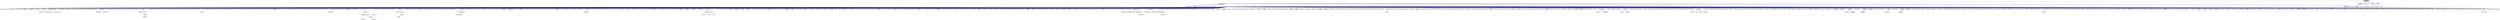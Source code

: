 digraph "performance_counter_set.hpp"
{
  edge [fontname="Helvetica",fontsize="10",labelfontname="Helvetica",labelfontsize="10"];
  node [fontname="Helvetica",fontsize="10",shape=record];
  Node376 [label="performance_counter\l_set.hpp",height=0.2,width=0.4,color="black", fillcolor="grey75", style="filled", fontcolor="black"];
  Node376 -> Node377 [dir="back",color="midnightblue",fontsize="10",style="solid",fontname="Helvetica"];
  Node377 [label="performance_counters.hpp",height=0.2,width=0.4,color="black", fillcolor="white", style="filled",URL="$d6/dac/performance__counters_8hpp.html"];
  Node377 -> Node378 [dir="back",color="midnightblue",fontsize="10",style="solid",fontname="Helvetica"];
  Node378 [label="1d_stencil_4_repart.cpp",height=0.2,width=0.4,color="black", fillcolor="white", style="filled",URL="$d0/d6b/1d__stencil__4__repart_8cpp.html"];
  Node377 -> Node379 [dir="back",color="midnightblue",fontsize="10",style="solid",fontname="Helvetica"];
  Node379 [label="1d_stencil_4_throttle.cpp",height=0.2,width=0.4,color="black", fillcolor="white", style="filled",URL="$d6/de5/1d__stencil__4__throttle_8cpp.html"];
  Node377 -> Node380 [dir="back",color="midnightblue",fontsize="10",style="solid",fontname="Helvetica"];
  Node380 [label="apex_policy_engine\l_active_thread_count.cpp",height=0.2,width=0.4,color="black", fillcolor="white", style="filled",URL="$d5/d01/apex__policy__engine__active__thread__count_8cpp.html"];
  Node377 -> Node381 [dir="back",color="midnightblue",fontsize="10",style="solid",fontname="Helvetica"];
  Node381 [label="heartbeat.cpp",height=0.2,width=0.4,color="black", fillcolor="white", style="filled",URL="$d8/d98/heartbeat_8cpp.html"];
  Node377 -> Node382 [dir="back",color="midnightblue",fontsize="10",style="solid",fontname="Helvetica"];
  Node382 [label="access_counter_set.cpp",height=0.2,width=0.4,color="black", fillcolor="white", style="filled",URL="$dc/d52/access__counter__set_8cpp.html"];
  Node377 -> Node383 [dir="back",color="midnightblue",fontsize="10",style="solid",fontname="Helvetica"];
  Node383 [label="simplest_performance\l_counter.cpp",height=0.2,width=0.4,color="black", fillcolor="white", style="filled",URL="$d4/d4e/simplest__performance__counter_8cpp.html"];
  Node377 -> Node384 [dir="back",color="midnightblue",fontsize="10",style="solid",fontname="Helvetica"];
  Node384 [label="sine.cpp",height=0.2,width=0.4,color="black", fillcolor="white", style="filled",URL="$d5/dd8/sine_8cpp.html"];
  Node377 -> Node385 [dir="back",color="midnightblue",fontsize="10",style="solid",fontname="Helvetica"];
  Node385 [label="hpx.hpp",height=0.2,width=0.4,color="red", fillcolor="white", style="filled",URL="$d0/daa/hpx_8hpp.html"];
  Node385 -> Node386 [dir="back",color="midnightblue",fontsize="10",style="solid",fontname="Helvetica"];
  Node386 [label="1d_stencil_1.cpp",height=0.2,width=0.4,color="black", fillcolor="white", style="filled",URL="$d2/db1/1d__stencil__1_8cpp.html"];
  Node385 -> Node387 [dir="back",color="midnightblue",fontsize="10",style="solid",fontname="Helvetica"];
  Node387 [label="1d_stencil_2.cpp",height=0.2,width=0.4,color="black", fillcolor="white", style="filled",URL="$d3/dd1/1d__stencil__2_8cpp.html"];
  Node385 -> Node388 [dir="back",color="midnightblue",fontsize="10",style="solid",fontname="Helvetica"];
  Node388 [label="1d_stencil_3.cpp",height=0.2,width=0.4,color="black", fillcolor="white", style="filled",URL="$db/d19/1d__stencil__3_8cpp.html"];
  Node385 -> Node389 [dir="back",color="midnightblue",fontsize="10",style="solid",fontname="Helvetica"];
  Node389 [label="1d_stencil_4.cpp",height=0.2,width=0.4,color="black", fillcolor="white", style="filled",URL="$d1/d7d/1d__stencil__4_8cpp.html"];
  Node385 -> Node390 [dir="back",color="midnightblue",fontsize="10",style="solid",fontname="Helvetica"];
  Node390 [label="1d_stencil_4_parallel.cpp",height=0.2,width=0.4,color="black", fillcolor="white", style="filled",URL="$d6/d05/1d__stencil__4__parallel_8cpp.html"];
  Node385 -> Node378 [dir="back",color="midnightblue",fontsize="10",style="solid",fontname="Helvetica"];
  Node385 -> Node379 [dir="back",color="midnightblue",fontsize="10",style="solid",fontname="Helvetica"];
  Node385 -> Node391 [dir="back",color="midnightblue",fontsize="10",style="solid",fontname="Helvetica"];
  Node391 [label="1d_stencil_5.cpp",height=0.2,width=0.4,color="black", fillcolor="white", style="filled",URL="$d7/d2a/1d__stencil__5_8cpp.html"];
  Node385 -> Node392 [dir="back",color="midnightblue",fontsize="10",style="solid",fontname="Helvetica"];
  Node392 [label="1d_stencil_6.cpp",height=0.2,width=0.4,color="black", fillcolor="white", style="filled",URL="$db/de7/1d__stencil__6_8cpp.html"];
  Node385 -> Node393 [dir="back",color="midnightblue",fontsize="10",style="solid",fontname="Helvetica"];
  Node393 [label="1d_stencil_7.cpp",height=0.2,width=0.4,color="black", fillcolor="white", style="filled",URL="$d4/d5a/1d__stencil__7_8cpp.html"];
  Node385 -> Node394 [dir="back",color="midnightblue",fontsize="10",style="solid",fontname="Helvetica"];
  Node394 [label="1d_stencil_8.cpp",height=0.2,width=0.4,color="black", fillcolor="white", style="filled",URL="$df/de0/1d__stencil__8_8cpp.html"];
  Node385 -> Node395 [dir="back",color="midnightblue",fontsize="10",style="solid",fontname="Helvetica"];
  Node395 [label="accumulator.cpp",height=0.2,width=0.4,color="black", fillcolor="white", style="filled",URL="$d1/d81/accumulator_8cpp.html"];
  Node385 -> Node396 [dir="back",color="midnightblue",fontsize="10",style="solid",fontname="Helvetica"];
  Node396 [label="accumulator.hpp",height=0.2,width=0.4,color="red", fillcolor="white", style="filled",URL="$d4/d9d/server_2accumulator_8hpp.html"];
  Node396 -> Node395 [dir="back",color="midnightblue",fontsize="10",style="solid",fontname="Helvetica"];
  Node385 -> Node399 [dir="back",color="midnightblue",fontsize="10",style="solid",fontname="Helvetica"];
  Node399 [label="template_function_accumulator.hpp",height=0.2,width=0.4,color="black", fillcolor="white", style="filled",URL="$d7/da6/server_2template__function__accumulator_8hpp.html"];
  Node399 -> Node400 [dir="back",color="midnightblue",fontsize="10",style="solid",fontname="Helvetica"];
  Node400 [label="template_function_accumulator.cpp",height=0.2,width=0.4,color="black", fillcolor="white", style="filled",URL="$d5/d02/template__function__accumulator_8cpp.html"];
  Node399 -> Node401 [dir="back",color="midnightblue",fontsize="10",style="solid",fontname="Helvetica"];
  Node401 [label="template_function_accumulator.hpp",height=0.2,width=0.4,color="red", fillcolor="white", style="filled",URL="$d3/de9/template__function__accumulator_8hpp.html"];
  Node385 -> Node403 [dir="back",color="midnightblue",fontsize="10",style="solid",fontname="Helvetica"];
  Node403 [label="template_accumulator.cpp",height=0.2,width=0.4,color="black", fillcolor="white", style="filled",URL="$d0/d4a/template__accumulator_8cpp.html"];
  Node385 -> Node400 [dir="back",color="midnightblue",fontsize="10",style="solid",fontname="Helvetica"];
  Node385 -> Node401 [dir="back",color="midnightblue",fontsize="10",style="solid",fontname="Helvetica"];
  Node385 -> Node404 [dir="back",color="midnightblue",fontsize="10",style="solid",fontname="Helvetica"];
  Node404 [label="allgather_module.cpp",height=0.2,width=0.4,color="black", fillcolor="white", style="filled",URL="$df/de4/allgather__module_8cpp.html"];
  Node385 -> Node405 [dir="back",color="midnightblue",fontsize="10",style="solid",fontname="Helvetica"];
  Node405 [label="allgather.cpp",height=0.2,width=0.4,color="black", fillcolor="white", style="filled",URL="$d7/d06/allgather_8cpp.html"];
  Node385 -> Node406 [dir="back",color="midnightblue",fontsize="10",style="solid",fontname="Helvetica"];
  Node406 [label="allgather_and_gate.cpp",height=0.2,width=0.4,color="black", fillcolor="white", style="filled",URL="$d1/d56/allgather__and__gate_8cpp.html"];
  Node385 -> Node407 [dir="back",color="midnightblue",fontsize="10",style="solid",fontname="Helvetica"];
  Node407 [label="ag_client.cpp",height=0.2,width=0.4,color="black", fillcolor="white", style="filled",URL="$d4/d5d/ag__client_8cpp.html"];
  Node385 -> Node408 [dir="back",color="midnightblue",fontsize="10",style="solid",fontname="Helvetica"];
  Node408 [label="hpx_thread_phase.cpp",height=0.2,width=0.4,color="black", fillcolor="white", style="filled",URL="$d5/dca/hpx__thread__phase_8cpp.html"];
  Node385 -> Node409 [dir="back",color="midnightblue",fontsize="10",style="solid",fontname="Helvetica"];
  Node409 [label="os_thread_num.cpp",height=0.2,width=0.4,color="black", fillcolor="white", style="filled",URL="$d2/dfb/os__thread__num_8cpp.html"];
  Node385 -> Node410 [dir="back",color="midnightblue",fontsize="10",style="solid",fontname="Helvetica"];
  Node410 [label="cancelable_action.cpp",height=0.2,width=0.4,color="black", fillcolor="white", style="filled",URL="$d5/d0c/cancelable__action_8cpp.html"];
  Node385 -> Node411 [dir="back",color="midnightblue",fontsize="10",style="solid",fontname="Helvetica"];
  Node411 [label="cancelable_action.hpp",height=0.2,width=0.4,color="black", fillcolor="white", style="filled",URL="$d5/d4d/server_2cancelable__action_8hpp.html"];
  Node411 -> Node410 [dir="back",color="midnightblue",fontsize="10",style="solid",fontname="Helvetica"];
  Node411 -> Node412 [dir="back",color="midnightblue",fontsize="10",style="solid",fontname="Helvetica"];
  Node412 [label="cancelable_action.hpp",height=0.2,width=0.4,color="red", fillcolor="white", style="filled",URL="$d0/da3/stubs_2cancelable__action_8hpp.html"];
  Node385 -> Node412 [dir="back",color="midnightblue",fontsize="10",style="solid",fontname="Helvetica"];
  Node385 -> Node414 [dir="back",color="midnightblue",fontsize="10",style="solid",fontname="Helvetica"];
  Node414 [label="cancelable_action_client.cpp",height=0.2,width=0.4,color="black", fillcolor="white", style="filled",URL="$d1/db8/cancelable__action__client_8cpp.html"];
  Node385 -> Node415 [dir="back",color="midnightblue",fontsize="10",style="solid",fontname="Helvetica"];
  Node415 [label="cublas_matmul.cpp",height=0.2,width=0.4,color="black", fillcolor="white", style="filled",URL="$dd/d84/cublas__matmul_8cpp.html"];
  Node385 -> Node416 [dir="back",color="midnightblue",fontsize="10",style="solid",fontname="Helvetica"];
  Node416 [label="win_perf_counters.cpp",height=0.2,width=0.4,color="black", fillcolor="white", style="filled",URL="$d8/d11/win__perf__counters_8cpp.html"];
  Node385 -> Node417 [dir="back",color="midnightblue",fontsize="10",style="solid",fontname="Helvetica"];
  Node417 [label="win_perf_counters.hpp",height=0.2,width=0.4,color="black", fillcolor="white", style="filled",URL="$d5/da7/win__perf__counters_8hpp.html"];
  Node385 -> Node418 [dir="back",color="midnightblue",fontsize="10",style="solid",fontname="Helvetica"];
  Node418 [label="hello_world_component.hpp",height=0.2,width=0.4,color="red", fillcolor="white", style="filled",URL="$df/df0/hello__world__component_8hpp.html"];
  Node385 -> Node421 [dir="back",color="midnightblue",fontsize="10",style="solid",fontname="Helvetica"];
  Node421 [label="interpolate1d.cpp",height=0.2,width=0.4,color="black", fillcolor="white", style="filled",URL="$d0/d05/interpolate1d_8cpp.html"];
  Node385 -> Node422 [dir="back",color="midnightblue",fontsize="10",style="solid",fontname="Helvetica"];
  Node422 [label="partition.hpp",height=0.2,width=0.4,color="black", fillcolor="white", style="filled",URL="$d0/d7a/examples_2interpolate1d_2interpolate1d_2partition_8hpp.html"];
  Node422 -> Node421 [dir="back",color="midnightblue",fontsize="10",style="solid",fontname="Helvetica"];
  Node422 -> Node423 [dir="back",color="midnightblue",fontsize="10",style="solid",fontname="Helvetica"];
  Node423 [label="interpolate1d.hpp",height=0.2,width=0.4,color="red", fillcolor="white", style="filled",URL="$d4/dc7/interpolate1d_8hpp.html"];
  Node423 -> Node421 [dir="back",color="midnightblue",fontsize="10",style="solid",fontname="Helvetica"];
  Node385 -> Node425 [dir="back",color="midnightblue",fontsize="10",style="solid",fontname="Helvetica"];
  Node425 [label="partition.hpp",height=0.2,width=0.4,color="black", fillcolor="white", style="filled",URL="$d0/dff/examples_2interpolate1d_2interpolate1d_2server_2partition_8hpp.html"];
  Node425 -> Node422 [dir="back",color="midnightblue",fontsize="10",style="solid",fontname="Helvetica"];
  Node425 -> Node426 [dir="back",color="midnightblue",fontsize="10",style="solid",fontname="Helvetica"];
  Node426 [label="partition.cpp",height=0.2,width=0.4,color="black", fillcolor="white", style="filled",URL="$d0/d4f/examples_2interpolate1d_2interpolate1d_2server_2partition_8cpp.html"];
  Node385 -> Node423 [dir="back",color="midnightblue",fontsize="10",style="solid",fontname="Helvetica"];
  Node385 -> Node427 [dir="back",color="midnightblue",fontsize="10",style="solid",fontname="Helvetica"];
  Node427 [label="read_values.cpp",height=0.2,width=0.4,color="black", fillcolor="white", style="filled",URL="$d0/d8c/interpolate1d_2interpolate1d_2read__values_8cpp.html"];
  Node385 -> Node426 [dir="back",color="midnightblue",fontsize="10",style="solid",fontname="Helvetica"];
  Node385 -> Node428 [dir="back",color="midnightblue",fontsize="10",style="solid",fontname="Helvetica"];
  Node428 [label="jacobi.cpp",height=0.2,width=0.4,color="black", fillcolor="white", style="filled",URL="$d2/d27/jacobi_8cpp.html"];
  Node385 -> Node429 [dir="back",color="midnightblue",fontsize="10",style="solid",fontname="Helvetica"];
  Node429 [label="grid.cpp",height=0.2,width=0.4,color="black", fillcolor="white", style="filled",URL="$d6/d1b/jacobi__component_2grid_8cpp.html"];
  Node385 -> Node430 [dir="back",color="midnightblue",fontsize="10",style="solid",fontname="Helvetica"];
  Node430 [label="row.cpp",height=0.2,width=0.4,color="black", fillcolor="white", style="filled",URL="$d3/d86/server_2row_8cpp.html"];
  Node385 -> Node431 [dir="back",color="midnightblue",fontsize="10",style="solid",fontname="Helvetica"];
  Node431 [label="solver.cpp",height=0.2,width=0.4,color="black", fillcolor="white", style="filled",URL="$d6/d94/solver_8cpp.html"];
  Node385 -> Node432 [dir="back",color="midnightblue",fontsize="10",style="solid",fontname="Helvetica"];
  Node432 [label="stencil_iterator.cpp",height=0.2,width=0.4,color="black", fillcolor="white", style="filled",URL="$d6/de1/server_2stencil__iterator_8cpp.html"];
  Node385 -> Node433 [dir="back",color="midnightblue",fontsize="10",style="solid",fontname="Helvetica"];
  Node433 [label="stencil_iterator.cpp",height=0.2,width=0.4,color="black", fillcolor="white", style="filled",URL="$d7/d71/stencil__iterator_8cpp.html"];
  Node385 -> Node434 [dir="back",color="midnightblue",fontsize="10",style="solid",fontname="Helvetica"];
  Node434 [label="jacobi.cpp",height=0.2,width=0.4,color="black", fillcolor="white", style="filled",URL="$d3/d44/smp_2jacobi_8cpp.html"];
  Node385 -> Node435 [dir="back",color="midnightblue",fontsize="10",style="solid",fontname="Helvetica"];
  Node435 [label="jacobi_hpx.cpp",height=0.2,width=0.4,color="black", fillcolor="white", style="filled",URL="$d8/d72/jacobi__hpx_8cpp.html"];
  Node385 -> Node436 [dir="back",color="midnightblue",fontsize="10",style="solid",fontname="Helvetica"];
  Node436 [label="jacobi_nonuniform.cpp",height=0.2,width=0.4,color="black", fillcolor="white", style="filled",URL="$dd/ddc/jacobi__nonuniform_8cpp.html"];
  Node385 -> Node437 [dir="back",color="midnightblue",fontsize="10",style="solid",fontname="Helvetica"];
  Node437 [label="jacobi_nonuniform_hpx.cpp",height=0.2,width=0.4,color="black", fillcolor="white", style="filled",URL="$de/d56/jacobi__nonuniform__hpx_8cpp.html"];
  Node385 -> Node438 [dir="back",color="midnightblue",fontsize="10",style="solid",fontname="Helvetica"];
  Node438 [label="nqueen.cpp",height=0.2,width=0.4,color="black", fillcolor="white", style="filled",URL="$db/dca/nqueen_8cpp.html"];
  Node385 -> Node439 [dir="back",color="midnightblue",fontsize="10",style="solid",fontname="Helvetica"];
  Node439 [label="nqueen.hpp",height=0.2,width=0.4,color="red", fillcolor="white", style="filled",URL="$de/d58/server_2nqueen_8hpp.html"];
  Node439 -> Node438 [dir="back",color="midnightblue",fontsize="10",style="solid",fontname="Helvetica"];
  Node385 -> Node442 [dir="back",color="midnightblue",fontsize="10",style="solid",fontname="Helvetica"];
  Node442 [label="nqueen_client.cpp",height=0.2,width=0.4,color="black", fillcolor="white", style="filled",URL="$d3/d5e/nqueen__client_8cpp.html"];
  Node385 -> Node443 [dir="back",color="midnightblue",fontsize="10",style="solid",fontname="Helvetica"];
  Node443 [label="sine.cpp",height=0.2,width=0.4,color="black", fillcolor="white", style="filled",URL="$d3/d0d/server_2sine_8cpp.html"];
  Node385 -> Node444 [dir="back",color="midnightblue",fontsize="10",style="solid",fontname="Helvetica"];
  Node444 [label="sine.hpp",height=0.2,width=0.4,color="black", fillcolor="white", style="filled",URL="$d8/dac/sine_8hpp.html"];
  Node444 -> Node443 [dir="back",color="midnightblue",fontsize="10",style="solid",fontname="Helvetica"];
  Node444 -> Node384 [dir="back",color="midnightblue",fontsize="10",style="solid",fontname="Helvetica"];
  Node385 -> Node384 [dir="back",color="midnightblue",fontsize="10",style="solid",fontname="Helvetica"];
  Node385 -> Node445 [dir="back",color="midnightblue",fontsize="10",style="solid",fontname="Helvetica"];
  Node445 [label="sine_client.cpp",height=0.2,width=0.4,color="black", fillcolor="white", style="filled",URL="$db/d62/sine__client_8cpp.html"];
  Node385 -> Node446 [dir="back",color="midnightblue",fontsize="10",style="solid",fontname="Helvetica"];
  Node446 [label="qt.cpp",height=0.2,width=0.4,color="black", fillcolor="white", style="filled",URL="$df/d90/qt_8cpp.html"];
  Node385 -> Node447 [dir="back",color="midnightblue",fontsize="10",style="solid",fontname="Helvetica"];
  Node447 [label="queue_client.cpp",height=0.2,width=0.4,color="black", fillcolor="white", style="filled",URL="$d7/d96/queue__client_8cpp.html"];
  Node385 -> Node448 [dir="back",color="midnightblue",fontsize="10",style="solid",fontname="Helvetica"];
  Node448 [label="customize_async.cpp",height=0.2,width=0.4,color="black", fillcolor="white", style="filled",URL="$d0/d82/customize__async_8cpp.html"];
  Node385 -> Node449 [dir="back",color="midnightblue",fontsize="10",style="solid",fontname="Helvetica"];
  Node449 [label="data_actions.cpp",height=0.2,width=0.4,color="black", fillcolor="white", style="filled",URL="$dc/d68/data__actions_8cpp.html"];
  Node385 -> Node450 [dir="back",color="midnightblue",fontsize="10",style="solid",fontname="Helvetica"];
  Node450 [label="error_handling.cpp",height=0.2,width=0.4,color="black", fillcolor="white", style="filled",URL="$d9/d96/error__handling_8cpp.html"];
  Node385 -> Node451 [dir="back",color="midnightblue",fontsize="10",style="solid",fontname="Helvetica"];
  Node451 [label="event_synchronization.cpp",height=0.2,width=0.4,color="black", fillcolor="white", style="filled",URL="$d0/d35/event__synchronization_8cpp.html"];
  Node385 -> Node452 [dir="back",color="midnightblue",fontsize="10",style="solid",fontname="Helvetica"];
  Node452 [label="factorial.cpp",height=0.2,width=0.4,color="black", fillcolor="white", style="filled",URL="$d9/d00/factorial_8cpp.html"];
  Node385 -> Node453 [dir="back",color="midnightblue",fontsize="10",style="solid",fontname="Helvetica"];
  Node453 [label="file_serialization.cpp",height=0.2,width=0.4,color="black", fillcolor="white", style="filled",URL="$de/d58/file__serialization_8cpp.html"];
  Node385 -> Node454 [dir="back",color="midnightblue",fontsize="10",style="solid",fontname="Helvetica"];
  Node454 [label="init_globally.cpp",height=0.2,width=0.4,color="black", fillcolor="white", style="filled",URL="$d6/dad/init__globally_8cpp.html"];
  Node385 -> Node455 [dir="back",color="midnightblue",fontsize="10",style="solid",fontname="Helvetica"];
  Node455 [label="interest_calculator.cpp",height=0.2,width=0.4,color="black", fillcolor="white", style="filled",URL="$d2/d86/interest__calculator_8cpp.html"];
  Node385 -> Node456 [dir="back",color="midnightblue",fontsize="10",style="solid",fontname="Helvetica"];
  Node456 [label="non_atomic_rma.cpp",height=0.2,width=0.4,color="black", fillcolor="white", style="filled",URL="$d7/d8b/non__atomic__rma_8cpp.html"];
  Node385 -> Node457 [dir="back",color="midnightblue",fontsize="10",style="solid",fontname="Helvetica"];
  Node457 [label="partitioned_vector\l_spmd_foreach.cpp",height=0.2,width=0.4,color="black", fillcolor="white", style="filled",URL="$db/d7c/partitioned__vector__spmd__foreach_8cpp.html"];
  Node385 -> Node458 [dir="back",color="midnightblue",fontsize="10",style="solid",fontname="Helvetica"];
  Node458 [label="pipeline1.cpp",height=0.2,width=0.4,color="black", fillcolor="white", style="filled",URL="$d5/d77/pipeline1_8cpp.html"];
  Node385 -> Node459 [dir="back",color="midnightblue",fontsize="10",style="solid",fontname="Helvetica"];
  Node459 [label="quicksort.cpp",height=0.2,width=0.4,color="black", fillcolor="white", style="filled",URL="$d3/d1e/quicksort_8cpp.html"];
  Node385 -> Node460 [dir="back",color="midnightblue",fontsize="10",style="solid",fontname="Helvetica"];
  Node460 [label="receive_buffer.cpp",height=0.2,width=0.4,color="black", fillcolor="white", style="filled",URL="$d7/d10/receive__buffer_8cpp.html"];
  Node385 -> Node461 [dir="back",color="midnightblue",fontsize="10",style="solid",fontname="Helvetica"];
  Node461 [label="safe_object.cpp",height=0.2,width=0.4,color="black", fillcolor="white", style="filled",URL="$dd/d52/safe__object_8cpp.html"];
  Node385 -> Node462 [dir="back",color="midnightblue",fontsize="10",style="solid",fontname="Helvetica"];
  Node462 [label="sort_by_key_demo.cpp",height=0.2,width=0.4,color="black", fillcolor="white", style="filled",URL="$da/d20/sort__by__key__demo_8cpp.html"];
  Node385 -> Node463 [dir="back",color="midnightblue",fontsize="10",style="solid",fontname="Helvetica"];
  Node463 [label="timed_wake.cpp",height=0.2,width=0.4,color="black", fillcolor="white", style="filled",URL="$d8/df9/timed__wake_8cpp.html"];
  Node385 -> Node464 [dir="back",color="midnightblue",fontsize="10",style="solid",fontname="Helvetica"];
  Node464 [label="vector_counting_dotproduct.cpp",height=0.2,width=0.4,color="black", fillcolor="white", style="filled",URL="$df/de9/vector__counting__dotproduct_8cpp.html"];
  Node385 -> Node465 [dir="back",color="midnightblue",fontsize="10",style="solid",fontname="Helvetica"];
  Node465 [label="vector_zip_dotproduct.cpp",height=0.2,width=0.4,color="black", fillcolor="white", style="filled",URL="$dc/d18/vector__zip__dotproduct_8cpp.html"];
  Node385 -> Node466 [dir="back",color="midnightblue",fontsize="10",style="solid",fontname="Helvetica"];
  Node466 [label="zerocopy_rdma.cpp",height=0.2,width=0.4,color="black", fillcolor="white", style="filled",URL="$d1/dad/zerocopy__rdma_8cpp.html"];
  Node385 -> Node467 [dir="back",color="midnightblue",fontsize="10",style="solid",fontname="Helvetica"];
  Node467 [label="random_mem_access.cpp",height=0.2,width=0.4,color="black", fillcolor="white", style="filled",URL="$d1/d51/random__mem__access_8cpp.html"];
  Node385 -> Node468 [dir="back",color="midnightblue",fontsize="10",style="solid",fontname="Helvetica"];
  Node468 [label="random_mem_access.hpp",height=0.2,width=0.4,color="red", fillcolor="white", style="filled",URL="$d0/d19/server_2random__mem__access_8hpp.html"];
  Node468 -> Node467 [dir="back",color="midnightblue",fontsize="10",style="solid",fontname="Helvetica"];
  Node385 -> Node471 [dir="back",color="midnightblue",fontsize="10",style="solid",fontname="Helvetica"];
  Node471 [label="random_mem_access_client.cpp",height=0.2,width=0.4,color="black", fillcolor="white", style="filled",URL="$df/d1b/random__mem__access__client_8cpp.html"];
  Node385 -> Node472 [dir="back",color="midnightblue",fontsize="10",style="solid",fontname="Helvetica"];
  Node472 [label="oversubscribing_resource\l_partitioner.cpp",height=0.2,width=0.4,color="black", fillcolor="white", style="filled",URL="$dd/dee/oversubscribing__resource__partitioner_8cpp.html"];
  Node385 -> Node473 [dir="back",color="midnightblue",fontsize="10",style="solid",fontname="Helvetica"];
  Node473 [label="simple_resource_partitioner.cpp",height=0.2,width=0.4,color="black", fillcolor="white", style="filled",URL="$d5/df9/simple__resource__partitioner_8cpp.html"];
  Node385 -> Node474 [dir="back",color="midnightblue",fontsize="10",style="solid",fontname="Helvetica"];
  Node474 [label="dimension.hpp",height=0.2,width=0.4,color="red", fillcolor="white", style="filled",URL="$d6/d39/sheneos_2sheneos_2dimension_8hpp.html"];
  Node474 -> Node480 [dir="back",color="midnightblue",fontsize="10",style="solid",fontname="Helvetica"];
  Node480 [label="partition3d.hpp",height=0.2,width=0.4,color="black", fillcolor="white", style="filled",URL="$dd/dbf/server_2partition3d_8hpp.html"];
  Node480 -> Node481 [dir="back",color="midnightblue",fontsize="10",style="solid",fontname="Helvetica"];
  Node481 [label="partition3d.hpp",height=0.2,width=0.4,color="black", fillcolor="white", style="filled",URL="$d1/d50/partition3d_8hpp.html"];
  Node481 -> Node477 [dir="back",color="midnightblue",fontsize="10",style="solid",fontname="Helvetica"];
  Node477 [label="interpolator.cpp",height=0.2,width=0.4,color="black", fillcolor="white", style="filled",URL="$d5/d02/interpolator_8cpp.html"];
  Node481 -> Node482 [dir="back",color="midnightblue",fontsize="10",style="solid",fontname="Helvetica"];
  Node482 [label="interpolator.hpp",height=0.2,width=0.4,color="red", fillcolor="white", style="filled",URL="$dc/d3b/interpolator_8hpp.html"];
  Node482 -> Node477 [dir="back",color="midnightblue",fontsize="10",style="solid",fontname="Helvetica"];
  Node482 -> Node485 [dir="back",color="midnightblue",fontsize="10",style="solid",fontname="Helvetica"];
  Node485 [label="sheneos_test.cpp",height=0.2,width=0.4,color="black", fillcolor="white", style="filled",URL="$d4/d6e/sheneos__test_8cpp.html"];
  Node480 -> Node479 [dir="back",color="midnightblue",fontsize="10",style="solid",fontname="Helvetica"];
  Node479 [label="partition3d.cpp",height=0.2,width=0.4,color="black", fillcolor="white", style="filled",URL="$de/d70/partition3d_8cpp.html"];
  Node385 -> Node477 [dir="back",color="midnightblue",fontsize="10",style="solid",fontname="Helvetica"];
  Node385 -> Node481 [dir="back",color="midnightblue",fontsize="10",style="solid",fontname="Helvetica"];
  Node385 -> Node480 [dir="back",color="midnightblue",fontsize="10",style="solid",fontname="Helvetica"];
  Node385 -> Node482 [dir="back",color="midnightblue",fontsize="10",style="solid",fontname="Helvetica"];
  Node385 -> Node486 [dir="back",color="midnightblue",fontsize="10",style="solid",fontname="Helvetica"];
  Node486 [label="configuration.hpp",height=0.2,width=0.4,color="red", fillcolor="white", style="filled",URL="$dc/d0a/configuration_8hpp.html"];
  Node486 -> Node482 [dir="back",color="midnightblue",fontsize="10",style="solid",fontname="Helvetica"];
  Node385 -> Node478 [dir="back",color="midnightblue",fontsize="10",style="solid",fontname="Helvetica"];
  Node478 [label="read_values.cpp",height=0.2,width=0.4,color="black", fillcolor="white", style="filled",URL="$d7/da4/sheneos_2sheneos_2read__values_8cpp.html"];
  Node385 -> Node479 [dir="back",color="midnightblue",fontsize="10",style="solid",fontname="Helvetica"];
  Node385 -> Node485 [dir="back",color="midnightblue",fontsize="10",style="solid",fontname="Helvetica"];
  Node385 -> Node488 [dir="back",color="midnightblue",fontsize="10",style="solid",fontname="Helvetica"];
  Node488 [label="startup_shutdown.cpp",height=0.2,width=0.4,color="black", fillcolor="white", style="filled",URL="$d3/dfc/server_2startup__shutdown_8cpp.html"];
  Node385 -> Node489 [dir="back",color="midnightblue",fontsize="10",style="solid",fontname="Helvetica"];
  Node489 [label="startup_shutdown.cpp",height=0.2,width=0.4,color="black", fillcolor="white", style="filled",URL="$d0/ddb/startup__shutdown_8cpp.html"];
  Node385 -> Node490 [dir="back",color="midnightblue",fontsize="10",style="solid",fontname="Helvetica"];
  Node490 [label="spin.cpp",height=0.2,width=0.4,color="black", fillcolor="white", style="filled",URL="$d7/df2/spin_8cpp.html"];
  Node385 -> Node491 [dir="back",color="midnightblue",fontsize="10",style="solid",fontname="Helvetica"];
  Node491 [label="throttle.cpp",height=0.2,width=0.4,color="black", fillcolor="white", style="filled",URL="$de/d56/server_2throttle_8cpp.html"];
  Node385 -> Node492 [dir="back",color="midnightblue",fontsize="10",style="solid",fontname="Helvetica"];
  Node492 [label="throttle.hpp",height=0.2,width=0.4,color="black", fillcolor="white", style="filled",URL="$db/dc9/server_2throttle_8hpp.html"];
  Node492 -> Node491 [dir="back",color="midnightblue",fontsize="10",style="solid",fontname="Helvetica"];
  Node492 -> Node493 [dir="back",color="midnightblue",fontsize="10",style="solid",fontname="Helvetica"];
  Node493 [label="throttle.hpp",height=0.2,width=0.4,color="black", fillcolor="white", style="filled",URL="$d5/dec/stubs_2throttle_8hpp.html"];
  Node493 -> Node494 [dir="back",color="midnightblue",fontsize="10",style="solid",fontname="Helvetica"];
  Node494 [label="throttle.hpp",height=0.2,width=0.4,color="red", fillcolor="white", style="filled",URL="$d2/d2e/throttle_8hpp.html"];
  Node494 -> Node495 [dir="back",color="midnightblue",fontsize="10",style="solid",fontname="Helvetica"];
  Node495 [label="throttle.cpp",height=0.2,width=0.4,color="black", fillcolor="white", style="filled",URL="$db/d02/throttle_8cpp.html"];
  Node385 -> Node493 [dir="back",color="midnightblue",fontsize="10",style="solid",fontname="Helvetica"];
  Node385 -> Node495 [dir="back",color="midnightblue",fontsize="10",style="solid",fontname="Helvetica"];
  Node385 -> Node494 [dir="back",color="midnightblue",fontsize="10",style="solid",fontname="Helvetica"];
  Node385 -> Node497 [dir="back",color="midnightblue",fontsize="10",style="solid",fontname="Helvetica"];
  Node497 [label="transpose_await.cpp",height=0.2,width=0.4,color="black", fillcolor="white", style="filled",URL="$de/d68/transpose__await_8cpp.html"];
  Node385 -> Node498 [dir="back",color="midnightblue",fontsize="10",style="solid",fontname="Helvetica"];
  Node498 [label="transpose_block.cpp",height=0.2,width=0.4,color="black", fillcolor="white", style="filled",URL="$d0/de1/transpose__block_8cpp.html"];
  Node385 -> Node499 [dir="back",color="midnightblue",fontsize="10",style="solid",fontname="Helvetica"];
  Node499 [label="transpose_block_numa.cpp",height=0.2,width=0.4,color="black", fillcolor="white", style="filled",URL="$dd/d3b/transpose__block__numa_8cpp.html"];
  Node385 -> Node500 [dir="back",color="midnightblue",fontsize="10",style="solid",fontname="Helvetica"];
  Node500 [label="transpose_serial.cpp",height=0.2,width=0.4,color="black", fillcolor="white", style="filled",URL="$db/d74/transpose__serial_8cpp.html"];
  Node385 -> Node501 [dir="back",color="midnightblue",fontsize="10",style="solid",fontname="Helvetica"];
  Node501 [label="transpose_serial_block.cpp",height=0.2,width=0.4,color="black", fillcolor="white", style="filled",URL="$d8/daa/transpose__serial__block_8cpp.html"];
  Node385 -> Node502 [dir="back",color="midnightblue",fontsize="10",style="solid",fontname="Helvetica"];
  Node502 [label="transpose_serial_vector.cpp",height=0.2,width=0.4,color="black", fillcolor="white", style="filled",URL="$d4/d04/transpose__serial__vector_8cpp.html"];
  Node385 -> Node503 [dir="back",color="midnightblue",fontsize="10",style="solid",fontname="Helvetica"];
  Node503 [label="transpose_smp.cpp",height=0.2,width=0.4,color="black", fillcolor="white", style="filled",URL="$d2/d99/transpose__smp_8cpp.html"];
  Node385 -> Node504 [dir="back",color="midnightblue",fontsize="10",style="solid",fontname="Helvetica"];
  Node504 [label="transpose_smp_block.cpp",height=0.2,width=0.4,color="black", fillcolor="white", style="filled",URL="$da/d4d/transpose__smp__block_8cpp.html"];
  Node385 -> Node505 [dir="back",color="midnightblue",fontsize="10",style="solid",fontname="Helvetica"];
  Node505 [label="simple_central_tuplespace.hpp",height=0.2,width=0.4,color="red", fillcolor="white", style="filled",URL="$db/d69/server_2simple__central__tuplespace_8hpp.html"];
  Node505 -> Node506 [dir="back",color="midnightblue",fontsize="10",style="solid",fontname="Helvetica"];
  Node506 [label="simple_central_tuplespace.cpp",height=0.2,width=0.4,color="black", fillcolor="white", style="filled",URL="$d3/dec/simple__central__tuplespace_8cpp.html"];
  Node385 -> Node510 [dir="back",color="midnightblue",fontsize="10",style="solid",fontname="Helvetica"];
  Node510 [label="tuples_warehouse.hpp",height=0.2,width=0.4,color="black", fillcolor="white", style="filled",URL="$da/de6/tuples__warehouse_8hpp.html"];
  Node510 -> Node505 [dir="back",color="midnightblue",fontsize="10",style="solid",fontname="Helvetica"];
  Node385 -> Node506 [dir="back",color="midnightblue",fontsize="10",style="solid",fontname="Helvetica"];
  Node385 -> Node511 [dir="back",color="midnightblue",fontsize="10",style="solid",fontname="Helvetica"];
  Node511 [label="hpx_runtime.cpp",height=0.2,width=0.4,color="black", fillcolor="white", style="filled",URL="$d7/d1e/hpx__runtime_8cpp.html"];
  Node385 -> Node512 [dir="back",color="midnightblue",fontsize="10",style="solid",fontname="Helvetica"];
  Node512 [label="synchronize.cpp",height=0.2,width=0.4,color="black", fillcolor="white", style="filled",URL="$da/da2/synchronize_8cpp.html"];
  Node385 -> Node513 [dir="back",color="midnightblue",fontsize="10",style="solid",fontname="Helvetica"];
  Node513 [label="agas_cache_timings.cpp",height=0.2,width=0.4,color="black", fillcolor="white", style="filled",URL="$dd/d37/agas__cache__timings_8cpp.html"];
  Node385 -> Node514 [dir="back",color="midnightblue",fontsize="10",style="solid",fontname="Helvetica"];
  Node514 [label="async_overheads.cpp",height=0.2,width=0.4,color="black", fillcolor="white", style="filled",URL="$de/da6/async__overheads_8cpp.html"];
  Node385 -> Node515 [dir="back",color="midnightblue",fontsize="10",style="solid",fontname="Helvetica"];
  Node515 [label="coroutines_call_overhead.cpp",height=0.2,width=0.4,color="black", fillcolor="white", style="filled",URL="$da/d1e/coroutines__call__overhead_8cpp.html"];
  Node385 -> Node516 [dir="back",color="midnightblue",fontsize="10",style="solid",fontname="Helvetica"];
  Node516 [label="foreach_scaling.cpp",height=0.2,width=0.4,color="black", fillcolor="white", style="filled",URL="$d4/d94/foreach__scaling_8cpp.html"];
  Node385 -> Node517 [dir="back",color="midnightblue",fontsize="10",style="solid",fontname="Helvetica"];
  Node517 [label="function_object_wrapper\l_overhead.cpp",height=0.2,width=0.4,color="black", fillcolor="white", style="filled",URL="$d5/d6f/function__object__wrapper__overhead_8cpp.html"];
  Node385 -> Node518 [dir="back",color="midnightblue",fontsize="10",style="solid",fontname="Helvetica"];
  Node518 [label="hpx_homogeneous_timed\l_task_spawn_executors.cpp",height=0.2,width=0.4,color="black", fillcolor="white", style="filled",URL="$d1/d3b/hpx__homogeneous__timed__task__spawn__executors_8cpp.html"];
  Node385 -> Node519 [dir="back",color="midnightblue",fontsize="10",style="solid",fontname="Helvetica"];
  Node519 [label="htts2_hpx.cpp",height=0.2,width=0.4,color="black", fillcolor="white", style="filled",URL="$d2/daf/htts2__hpx_8cpp.html"];
  Node385 -> Node520 [dir="back",color="midnightblue",fontsize="10",style="solid",fontname="Helvetica"];
  Node520 [label="partitioned_vector\l_foreach.cpp",height=0.2,width=0.4,color="black", fillcolor="white", style="filled",URL="$df/d5f/partitioned__vector__foreach_8cpp.html"];
  Node385 -> Node521 [dir="back",color="midnightblue",fontsize="10",style="solid",fontname="Helvetica"];
  Node521 [label="serialization_overhead.cpp",height=0.2,width=0.4,color="black", fillcolor="white", style="filled",URL="$d3/df8/serialization__overhead_8cpp.html"];
  Node385 -> Node522 [dir="back",color="midnightblue",fontsize="10",style="solid",fontname="Helvetica"];
  Node522 [label="sizeof.cpp",height=0.2,width=0.4,color="black", fillcolor="white", style="filled",URL="$d3/d0f/sizeof_8cpp.html"];
  Node385 -> Node523 [dir="back",color="midnightblue",fontsize="10",style="solid",fontname="Helvetica"];
  Node523 [label="skynet.cpp",height=0.2,width=0.4,color="black", fillcolor="white", style="filled",URL="$d0/dc3/skynet_8cpp.html"];
  Node385 -> Node524 [dir="back",color="midnightblue",fontsize="10",style="solid",fontname="Helvetica"];
  Node524 [label="stencil3_iterators.cpp",height=0.2,width=0.4,color="black", fillcolor="white", style="filled",URL="$db/d9e/stencil3__iterators_8cpp.html"];
  Node385 -> Node525 [dir="back",color="midnightblue",fontsize="10",style="solid",fontname="Helvetica"];
  Node525 [label="stream.cpp",height=0.2,width=0.4,color="black", fillcolor="white", style="filled",URL="$da/d5f/stream_8cpp.html"];
  Node385 -> Node526 [dir="back",color="midnightblue",fontsize="10",style="solid",fontname="Helvetica"];
  Node526 [label="timed_task_spawn.cpp",height=0.2,width=0.4,color="black", fillcolor="white", style="filled",URL="$df/de1/timed__task__spawn_8cpp.html"];
  Node385 -> Node527 [dir="back",color="midnightblue",fontsize="10",style="solid",fontname="Helvetica"];
  Node527 [label="transform_reduce_binary\l_scaling.cpp",height=0.2,width=0.4,color="black", fillcolor="white", style="filled",URL="$d1/dae/transform__reduce__binary__scaling_8cpp.html"];
  Node385 -> Node528 [dir="back",color="midnightblue",fontsize="10",style="solid",fontname="Helvetica"];
  Node528 [label="transform_reduce_scaling.cpp",height=0.2,width=0.4,color="black", fillcolor="white", style="filled",URL="$db/d2a/transform__reduce__scaling_8cpp.html"];
  Node385 -> Node529 [dir="back",color="midnightblue",fontsize="10",style="solid",fontname="Helvetica"];
  Node529 [label="minmax_element_performance.cpp",height=0.2,width=0.4,color="black", fillcolor="white", style="filled",URL="$d9/d93/minmax__element__performance_8cpp.html"];
  Node385 -> Node530 [dir="back",color="midnightblue",fontsize="10",style="solid",fontname="Helvetica"];
  Node530 [label="barrier_performance.cpp",height=0.2,width=0.4,color="black", fillcolor="white", style="filled",URL="$d6/d6c/barrier__performance_8cpp.html"];
  Node385 -> Node531 [dir="back",color="midnightblue",fontsize="10",style="solid",fontname="Helvetica"];
  Node531 [label="network_storage.cpp",height=0.2,width=0.4,color="black", fillcolor="white", style="filled",URL="$db/daa/network__storage_8cpp.html"];
  Node385 -> Node532 [dir="back",color="midnightblue",fontsize="10",style="solid",fontname="Helvetica"];
  Node532 [label="simple_profiler.hpp",height=0.2,width=0.4,color="black", fillcolor="white", style="filled",URL="$d8/d02/simple__profiler_8hpp.html"];
  Node532 -> Node531 [dir="back",color="midnightblue",fontsize="10",style="solid",fontname="Helvetica"];
  Node385 -> Node533 [dir="back",color="midnightblue",fontsize="10",style="solid",fontname="Helvetica"];
  Node533 [label="osu_bcast.cpp",height=0.2,width=0.4,color="black", fillcolor="white", style="filled",URL="$d3/dca/osu__bcast_8cpp.html"];
  Node385 -> Node534 [dir="back",color="midnightblue",fontsize="10",style="solid",fontname="Helvetica"];
  Node534 [label="osu_bibw.cpp",height=0.2,width=0.4,color="black", fillcolor="white", style="filled",URL="$d2/d04/osu__bibw_8cpp.html"];
  Node385 -> Node535 [dir="back",color="midnightblue",fontsize="10",style="solid",fontname="Helvetica"];
  Node535 [label="osu_bw.cpp",height=0.2,width=0.4,color="black", fillcolor="white", style="filled",URL="$d4/d20/osu__bw_8cpp.html"];
  Node385 -> Node536 [dir="back",color="midnightblue",fontsize="10",style="solid",fontname="Helvetica"];
  Node536 [label="osu_latency.cpp",height=0.2,width=0.4,color="black", fillcolor="white", style="filled",URL="$df/d58/osu__latency_8cpp.html"];
  Node385 -> Node537 [dir="back",color="midnightblue",fontsize="10",style="solid",fontname="Helvetica"];
  Node537 [label="osu_multi_lat.cpp",height=0.2,width=0.4,color="black", fillcolor="white", style="filled",URL="$d7/d91/osu__multi__lat_8cpp.html"];
  Node385 -> Node538 [dir="back",color="midnightblue",fontsize="10",style="solid",fontname="Helvetica"];
  Node538 [label="osu_scatter.cpp",height=0.2,width=0.4,color="black", fillcolor="white", style="filled",URL="$d4/d4c/osu__scatter_8cpp.html"];
  Node385 -> Node539 [dir="back",color="midnightblue",fontsize="10",style="solid",fontname="Helvetica"];
  Node539 [label="pingpong_performance.cpp",height=0.2,width=0.4,color="black", fillcolor="white", style="filled",URL="$de/d03/pingpong__performance_8cpp.html"];
  Node385 -> Node540 [dir="back",color="midnightblue",fontsize="10",style="solid",fontname="Helvetica"];
  Node540 [label="benchmark_is_heap.cpp",height=0.2,width=0.4,color="black", fillcolor="white", style="filled",URL="$da/d4f/benchmark__is__heap_8cpp.html"];
  Node385 -> Node541 [dir="back",color="midnightblue",fontsize="10",style="solid",fontname="Helvetica"];
  Node541 [label="benchmark_is_heap_until.cpp",height=0.2,width=0.4,color="black", fillcolor="white", style="filled",URL="$dc/df5/benchmark__is__heap__until_8cpp.html"];
  Node385 -> Node542 [dir="back",color="midnightblue",fontsize="10",style="solid",fontname="Helvetica"];
  Node542 [label="benchmark_merge.cpp",height=0.2,width=0.4,color="black", fillcolor="white", style="filled",URL="$dd/d49/benchmark__merge_8cpp.html"];
  Node385 -> Node543 [dir="back",color="midnightblue",fontsize="10",style="solid",fontname="Helvetica"];
  Node543 [label="benchmark_partition.cpp",height=0.2,width=0.4,color="black", fillcolor="white", style="filled",URL="$d9/d88/benchmark__partition_8cpp.html"];
  Node385 -> Node544 [dir="back",color="midnightblue",fontsize="10",style="solid",fontname="Helvetica"];
  Node544 [label="benchmark_partition\l_copy.cpp",height=0.2,width=0.4,color="black", fillcolor="white", style="filled",URL="$d3/d0e/benchmark__partition__copy_8cpp.html"];
  Node385 -> Node545 [dir="back",color="midnightblue",fontsize="10",style="solid",fontname="Helvetica"];
  Node545 [label="benchmark_unique_copy.cpp",height=0.2,width=0.4,color="black", fillcolor="white", style="filled",URL="$d9/d53/benchmark__unique__copy_8cpp.html"];
  Node385 -> Node546 [dir="back",color="midnightblue",fontsize="10",style="solid",fontname="Helvetica"];
  Node546 [label="action_move_semantics.cpp",height=0.2,width=0.4,color="black", fillcolor="white", style="filled",URL="$d4/db3/action__move__semantics_8cpp.html"];
  Node385 -> Node547 [dir="back",color="midnightblue",fontsize="10",style="solid",fontname="Helvetica"];
  Node547 [label="movable_objects.cpp",height=0.2,width=0.4,color="black", fillcolor="white", style="filled",URL="$d8/d65/movable__objects_8cpp.html"];
  Node385 -> Node548 [dir="back",color="midnightblue",fontsize="10",style="solid",fontname="Helvetica"];
  Node548 [label="duplicate_id_registration\l_1596.cpp",height=0.2,width=0.4,color="black", fillcolor="white", style="filled",URL="$db/d8d/duplicate__id__registration__1596_8cpp.html"];
  Node385 -> Node549 [dir="back",color="midnightblue",fontsize="10",style="solid",fontname="Helvetica"];
  Node549 [label="pass_by_value_id_type\l_action.cpp",height=0.2,width=0.4,color="black", fillcolor="white", style="filled",URL="$d0/de6/pass__by__value__id__type__action_8cpp.html"];
  Node385 -> Node550 [dir="back",color="midnightblue",fontsize="10",style="solid",fontname="Helvetica"];
  Node550 [label="register_with_basename\l_1804.cpp",height=0.2,width=0.4,color="black", fillcolor="white", style="filled",URL="$db/d95/register__with__basename__1804_8cpp.html"];
  Node385 -> Node551 [dir="back",color="midnightblue",fontsize="10",style="solid",fontname="Helvetica"];
  Node551 [label="send_gid_keep_component\l_1624.cpp",height=0.2,width=0.4,color="black", fillcolor="white", style="filled",URL="$d9/d49/send__gid__keep__component__1624_8cpp.html"];
  Node385 -> Node552 [dir="back",color="midnightblue",fontsize="10",style="solid",fontname="Helvetica"];
  Node552 [label="algorithms.cc",height=0.2,width=0.4,color="black", fillcolor="white", style="filled",URL="$d5/d1b/algorithms_8cc.html"];
  Node385 -> Node553 [dir="back",color="midnightblue",fontsize="10",style="solid",fontname="Helvetica"];
  Node553 [label="matrix_hpx.hh",height=0.2,width=0.4,color="black", fillcolor="white", style="filled",URL="$d5/d89/matrix__hpx_8hh.html"];
  Node553 -> Node554 [dir="back",color="midnightblue",fontsize="10",style="solid",fontname="Helvetica"];
  Node554 [label="block_matrix.hh",height=0.2,width=0.4,color="red", fillcolor="white", style="filled",URL="$dc/de8/block__matrix_8hh.html"];
  Node554 -> Node552 [dir="back",color="midnightblue",fontsize="10",style="solid",fontname="Helvetica"];
  Node554 -> Node558 [dir="back",color="midnightblue",fontsize="10",style="solid",fontname="Helvetica"];
  Node558 [label="block_matrix.cc",height=0.2,width=0.4,color="black", fillcolor="white", style="filled",URL="$de/d88/block__matrix_8cc.html"];
  Node554 -> Node557 [dir="back",color="midnightblue",fontsize="10",style="solid",fontname="Helvetica"];
  Node557 [label="tests.cc",height=0.2,width=0.4,color="black", fillcolor="white", style="filled",URL="$d6/d96/tests_8cc.html"];
  Node553 -> Node552 [dir="back",color="midnightblue",fontsize="10",style="solid",fontname="Helvetica"];
  Node553 -> Node556 [dir="back",color="midnightblue",fontsize="10",style="solid",fontname="Helvetica"];
  Node556 [label="matrix_hpx.cc",height=0.2,width=0.4,color="black", fillcolor="white", style="filled",URL="$d7/d32/matrix__hpx_8cc.html"];
  Node385 -> Node554 [dir="back",color="midnightblue",fontsize="10",style="solid",fontname="Helvetica"];
  Node385 -> Node558 [dir="back",color="midnightblue",fontsize="10",style="solid",fontname="Helvetica"];
  Node385 -> Node559 [dir="back",color="midnightblue",fontsize="10",style="solid",fontname="Helvetica"];
  Node559 [label="main.cc",height=0.2,width=0.4,color="black", fillcolor="white", style="filled",URL="$d9/d0f/main_8cc.html"];
  Node385 -> Node560 [dir="back",color="midnightblue",fontsize="10",style="solid",fontname="Helvetica"];
  Node560 [label="matrix.cc",height=0.2,width=0.4,color="black", fillcolor="white", style="filled",URL="$d7/dea/matrix_8cc.html"];
  Node385 -> Node556 [dir="back",color="midnightblue",fontsize="10",style="solid",fontname="Helvetica"];
  Node385 -> Node557 [dir="back",color="midnightblue",fontsize="10",style="solid",fontname="Helvetica"];
  Node385 -> Node561 [dir="back",color="midnightblue",fontsize="10",style="solid",fontname="Helvetica"];
  Node561 [label="client_1950.cpp",height=0.2,width=0.4,color="black", fillcolor="white", style="filled",URL="$d0/d79/client__1950_8cpp.html"];
  Node385 -> Node562 [dir="back",color="midnightblue",fontsize="10",style="solid",fontname="Helvetica"];
  Node562 [label="commandline_options\l_1437.cpp",height=0.2,width=0.4,color="black", fillcolor="white", style="filled",URL="$d5/dbd/commandline__options__1437_8cpp.html"];
  Node385 -> Node563 [dir="back",color="midnightblue",fontsize="10",style="solid",fontname="Helvetica"];
  Node563 [label="moveonly_constructor\l_arguments_1405.cpp",height=0.2,width=0.4,color="black", fillcolor="white", style="filled",URL="$d3/dcf/moveonly__constructor__arguments__1405_8cpp.html"];
  Node385 -> Node564 [dir="back",color="midnightblue",fontsize="10",style="solid",fontname="Helvetica"];
  Node564 [label="partitioned_vector\l_2201.cpp",height=0.2,width=0.4,color="black", fillcolor="white", style="filled",URL="$dc/d39/partitioned__vector__2201_8cpp.html"];
  Node385 -> Node565 [dir="back",color="midnightblue",fontsize="10",style="solid",fontname="Helvetica"];
  Node565 [label="dynamic_counters_loaded\l_1508.cpp",height=0.2,width=0.4,color="black", fillcolor="white", style="filled",URL="$db/d58/dynamic__counters__loaded__1508_8cpp.html"];
  Node385 -> Node566 [dir="back",color="midnightblue",fontsize="10",style="solid",fontname="Helvetica"];
  Node566 [label="id_type_ref_counting\l_1032.cpp",height=0.2,width=0.4,color="black", fillcolor="white", style="filled",URL="$d8/dfd/id__type__ref__counting__1032_8cpp.html"];
  Node385 -> Node567 [dir="back",color="midnightblue",fontsize="10",style="solid",fontname="Helvetica"];
  Node567 [label="lost_output_2236.cpp",height=0.2,width=0.4,color="black", fillcolor="white", style="filled",URL="$db/dd0/lost__output__2236_8cpp.html"];
  Node385 -> Node568 [dir="back",color="midnightblue",fontsize="10",style="solid",fontname="Helvetica"];
  Node568 [label="no_output_1173.cpp",height=0.2,width=0.4,color="black", fillcolor="white", style="filled",URL="$de/d67/no__output__1173_8cpp.html"];
  Node385 -> Node569 [dir="back",color="midnightblue",fontsize="10",style="solid",fontname="Helvetica"];
  Node569 [label="after_588.cpp",height=0.2,width=0.4,color="black", fillcolor="white", style="filled",URL="$dc/dc0/after__588_8cpp.html"];
  Node385 -> Node570 [dir="back",color="midnightblue",fontsize="10",style="solid",fontname="Helvetica"];
  Node570 [label="async_callback_with\l_bound_callback.cpp",height=0.2,width=0.4,color="black", fillcolor="white", style="filled",URL="$d2/dae/async__callback__with__bound__callback_8cpp.html"];
  Node385 -> Node571 [dir="back",color="midnightblue",fontsize="10",style="solid",fontname="Helvetica"];
  Node571 [label="async_unwrap_1037.cpp",height=0.2,width=0.4,color="black", fillcolor="white", style="filled",URL="$d4/d13/async__unwrap__1037_8cpp.html"];
  Node385 -> Node572 [dir="back",color="midnightblue",fontsize="10",style="solid",fontname="Helvetica"];
  Node572 [label="barrier_hang.cpp",height=0.2,width=0.4,color="black", fillcolor="white", style="filled",URL="$dd/d8b/barrier__hang_8cpp.html"];
  Node385 -> Node573 [dir="back",color="midnightblue",fontsize="10",style="solid",fontname="Helvetica"];
  Node573 [label="call_promise_get_gid\l_more_than_once.cpp",height=0.2,width=0.4,color="black", fillcolor="white", style="filled",URL="$d4/dd8/call__promise__get__gid__more__than__once_8cpp.html"];
  Node385 -> Node574 [dir="back",color="midnightblue",fontsize="10",style="solid",fontname="Helvetica"];
  Node574 [label="channel_register_as\l_2722.cpp",height=0.2,width=0.4,color="black", fillcolor="white", style="filled",URL="$d4/d98/channel__register__as__2722_8cpp.html"];
  Node385 -> Node575 [dir="back",color="midnightblue",fontsize="10",style="solid",fontname="Helvetica"];
  Node575 [label="dataflow_action_2008.cpp",height=0.2,width=0.4,color="black", fillcolor="white", style="filled",URL="$da/dad/dataflow__action__2008_8cpp.html"];
  Node385 -> Node576 [dir="back",color="midnightblue",fontsize="10",style="solid",fontname="Helvetica"];
  Node576 [label="dataflow_const_functor\l_773.cpp",height=0.2,width=0.4,color="black", fillcolor="white", style="filled",URL="$d3/df2/dataflow__const__functor__773_8cpp.html"];
  Node385 -> Node577 [dir="back",color="midnightblue",fontsize="10",style="solid",fontname="Helvetica"];
  Node577 [label="dataflow_future_swap.cpp",height=0.2,width=0.4,color="black", fillcolor="white", style="filled",URL="$dc/d8c/dataflow__future__swap_8cpp.html"];
  Node385 -> Node578 [dir="back",color="midnightblue",fontsize="10",style="solid",fontname="Helvetica"];
  Node578 [label="dataflow_future_swap2.cpp",height=0.2,width=0.4,color="black", fillcolor="white", style="filled",URL="$d1/db3/dataflow__future__swap2_8cpp.html"];
  Node385 -> Node579 [dir="back",color="midnightblue",fontsize="10",style="solid",fontname="Helvetica"];
  Node579 [label="dataflow_launch_775.cpp",height=0.2,width=0.4,color="black", fillcolor="white", style="filled",URL="$d7/d0d/dataflow__launch__775_8cpp.html"];
  Node385 -> Node580 [dir="back",color="midnightblue",fontsize="10",style="solid",fontname="Helvetica"];
  Node580 [label="dataflow_recursion\l_1613.cpp",height=0.2,width=0.4,color="black", fillcolor="white", style="filled",URL="$d0/d1f/dataflow__recursion__1613_8cpp.html"];
  Node385 -> Node581 [dir="back",color="midnightblue",fontsize="10",style="solid",fontname="Helvetica"];
  Node581 [label="dataflow_using_774.cpp",height=0.2,width=0.4,color="black", fillcolor="white", style="filled",URL="$d7/dfa/dataflow__using__774_8cpp.html"];
  Node385 -> Node582 [dir="back",color="midnightblue",fontsize="10",style="solid",fontname="Helvetica"];
  Node582 [label="exception_from_continuation\l_1613.cpp",height=0.2,width=0.4,color="black", fillcolor="white", style="filled",URL="$db/d28/exception__from__continuation__1613_8cpp.html"];
  Node385 -> Node583 [dir="back",color="midnightblue",fontsize="10",style="solid",fontname="Helvetica"];
  Node583 [label="fail_future_2667.cpp",height=0.2,width=0.4,color="black", fillcolor="white", style="filled",URL="$db/d7e/fail__future__2667_8cpp.html"];
  Node385 -> Node584 [dir="back",color="midnightblue",fontsize="10",style="solid",fontname="Helvetica"];
  Node584 [label="future_2667.cpp",height=0.2,width=0.4,color="black", fillcolor="white", style="filled",URL="$d2/dfd/future__2667_8cpp.html"];
  Node385 -> Node585 [dir="back",color="midnightblue",fontsize="10",style="solid",fontname="Helvetica"];
  Node585 [label="future_790.cpp",height=0.2,width=0.4,color="black", fillcolor="white", style="filled",URL="$de/d3d/future__790_8cpp.html"];
  Node385 -> Node586 [dir="back",color="midnightblue",fontsize="10",style="solid",fontname="Helvetica"];
  Node586 [label="future_unwrap_1182.cpp",height=0.2,width=0.4,color="black", fillcolor="white", style="filled",URL="$df/d7a/future__unwrap__1182_8cpp.html"];
  Node385 -> Node587 [dir="back",color="midnightblue",fontsize="10",style="solid",fontname="Helvetica"];
  Node587 [label="future_unwrap_878.cpp",height=0.2,width=0.4,color="black", fillcolor="white", style="filled",URL="$d9/ddf/future__unwrap__878_8cpp.html"];
  Node385 -> Node588 [dir="back",color="midnightblue",fontsize="10",style="solid",fontname="Helvetica"];
  Node588 [label="ignore_while_locked\l_1485.cpp",height=0.2,width=0.4,color="black", fillcolor="white", style="filled",URL="$db/d24/ignore__while__locked__1485_8cpp.html"];
  Node385 -> Node589 [dir="back",color="midnightblue",fontsize="10",style="solid",fontname="Helvetica"];
  Node589 [label="lifetime_588.cpp",height=0.2,width=0.4,color="black", fillcolor="white", style="filled",URL="$d7/dca/lifetime__588_8cpp.html"];
  Node385 -> Node590 [dir="back",color="midnightblue",fontsize="10",style="solid",fontname="Helvetica"];
  Node590 [label="lifetime_588_1.cpp",height=0.2,width=0.4,color="black", fillcolor="white", style="filled",URL="$de/d75/lifetime__588__1_8cpp.html"];
  Node385 -> Node591 [dir="back",color="midnightblue",fontsize="10",style="solid",fontname="Helvetica"];
  Node591 [label="multiple_gather_ops\l_2001.cpp",height=0.2,width=0.4,color="black", fillcolor="white", style="filled",URL="$d3/d95/multiple__gather__ops__2001_8cpp.html"];
  Node385 -> Node592 [dir="back",color="midnightblue",fontsize="10",style="solid",fontname="Helvetica"];
  Node592 [label="promise_1620.cpp",height=0.2,width=0.4,color="black", fillcolor="white", style="filled",URL="$d2/d67/promise__1620_8cpp.html"];
  Node385 -> Node593 [dir="back",color="midnightblue",fontsize="10",style="solid",fontname="Helvetica"];
  Node593 [label="promise_leak_996.cpp",height=0.2,width=0.4,color="black", fillcolor="white", style="filled",URL="$d0/d7e/promise__leak__996_8cpp.html"];
  Node385 -> Node594 [dir="back",color="midnightblue",fontsize="10",style="solid",fontname="Helvetica"];
  Node594 [label="receive_buffer_1733.cpp",height=0.2,width=0.4,color="black", fillcolor="white", style="filled",URL="$d1/d0e/receive__buffer__1733_8cpp.html"];
  Node385 -> Node595 [dir="back",color="midnightblue",fontsize="10",style="solid",fontname="Helvetica"];
  Node595 [label="safely_destroy_promise\l_1481.cpp",height=0.2,width=0.4,color="black", fillcolor="white", style="filled",URL="$dd/d62/safely__destroy__promise__1481_8cpp.html"];
  Node385 -> Node596 [dir="back",color="midnightblue",fontsize="10",style="solid",fontname="Helvetica"];
  Node596 [label="set_hpx_limit_798.cpp",height=0.2,width=0.4,color="black", fillcolor="white", style="filled",URL="$d2/dfb/set__hpx__limit__798_8cpp.html"];
  Node385 -> Node597 [dir="back",color="midnightblue",fontsize="10",style="solid",fontname="Helvetica"];
  Node597 [label="shared_mutex_1702.cpp",height=0.2,width=0.4,color="black", fillcolor="white", style="filled",URL="$d2/d66/shared__mutex__1702_8cpp.html"];
  Node385 -> Node598 [dir="back",color="midnightblue",fontsize="10",style="solid",fontname="Helvetica"];
  Node598 [label="shared_stated_leaked\l_1211.cpp",height=0.2,width=0.4,color="black", fillcolor="white", style="filled",URL="$dc/dce/shared__stated__leaked__1211_8cpp.html"];
  Node385 -> Node599 [dir="back",color="midnightblue",fontsize="10",style="solid",fontname="Helvetica"];
  Node599 [label="split_future_2246.cpp",height=0.2,width=0.4,color="black", fillcolor="white", style="filled",URL="$db/d2b/split__future__2246_8cpp.html"];
  Node385 -> Node600 [dir="back",color="midnightblue",fontsize="10",style="solid",fontname="Helvetica"];
  Node600 [label="wait_all_hang_1946.cpp",height=0.2,width=0.4,color="black", fillcolor="white", style="filled",URL="$d5/d69/wait__all__hang__1946_8cpp.html"];
  Node385 -> Node601 [dir="back",color="midnightblue",fontsize="10",style="solid",fontname="Helvetica"];
  Node601 [label="wait_for_1751.cpp",height=0.2,width=0.4,color="black", fillcolor="white", style="filled",URL="$d9/d48/wait__for__1751_8cpp.html"];
  Node385 -> Node602 [dir="back",color="midnightblue",fontsize="10",style="solid",fontname="Helvetica"];
  Node602 [label="when_all_vectors_1623.cpp",height=0.2,width=0.4,color="black", fillcolor="white", style="filled",URL="$dd/d2e/when__all__vectors__1623_8cpp.html"];
  Node385 -> Node603 [dir="back",color="midnightblue",fontsize="10",style="solid",fontname="Helvetica"];
  Node603 [label="multiple_init.cpp",height=0.2,width=0.4,color="black", fillcolor="white", style="filled",URL="$df/d43/multiple__init_8cpp.html"];
  Node385 -> Node604 [dir="back",color="midnightblue",fontsize="10",style="solid",fontname="Helvetica"];
  Node604 [label="is_executor_1691.cpp",height=0.2,width=0.4,color="black", fillcolor="white", style="filled",URL="$d2/d1e/is__executor__1691_8cpp.html"];
  Node385 -> Node605 [dir="back",color="midnightblue",fontsize="10",style="solid",fontname="Helvetica"];
  Node605 [label="for_each_annotated\l_function.cpp",height=0.2,width=0.4,color="black", fillcolor="white", style="filled",URL="$d5/dbf/for__each__annotated__function_8cpp.html"];
  Node385 -> Node606 [dir="back",color="midnightblue",fontsize="10",style="solid",fontname="Helvetica"];
  Node606 [label="for_loop_2281.cpp",height=0.2,width=0.4,color="black", fillcolor="white", style="filled",URL="$de/d36/for__loop__2281_8cpp.html"];
  Node385 -> Node607 [dir="back",color="midnightblue",fontsize="10",style="solid",fontname="Helvetica"];
  Node607 [label="minimal_findend.cpp",height=0.2,width=0.4,color="black", fillcolor="white", style="filled",URL="$da/d34/minimal__findend_8cpp.html"];
  Node385 -> Node608 [dir="back",color="midnightblue",fontsize="10",style="solid",fontname="Helvetica"];
  Node608 [label="scan_different_inits.cpp",height=0.2,width=0.4,color="black", fillcolor="white", style="filled",URL="$d6/d4b/scan__different__inits_8cpp.html"];
  Node385 -> Node609 [dir="back",color="midnightblue",fontsize="10",style="solid",fontname="Helvetica"];
  Node609 [label="scan_non_commutative.cpp",height=0.2,width=0.4,color="black", fillcolor="white", style="filled",URL="$d8/de4/scan__non__commutative_8cpp.html"];
  Node385 -> Node610 [dir="back",color="midnightblue",fontsize="10",style="solid",fontname="Helvetica"];
  Node610 [label="scan_shortlength.cpp",height=0.2,width=0.4,color="black", fillcolor="white", style="filled",URL="$de/d75/scan__shortlength_8cpp.html"];
  Node385 -> Node611 [dir="back",color="midnightblue",fontsize="10",style="solid",fontname="Helvetica"];
  Node611 [label="search_zerolength.cpp",height=0.2,width=0.4,color="black", fillcolor="white", style="filled",URL="$d0/d9f/search__zerolength_8cpp.html"];
  Node385 -> Node612 [dir="back",color="midnightblue",fontsize="10",style="solid",fontname="Helvetica"];
  Node612 [label="static_chunker_2282.cpp",height=0.2,width=0.4,color="black", fillcolor="white", style="filled",URL="$d5/d52/static__chunker__2282_8cpp.html"];
  Node385 -> Node613 [dir="back",color="midnightblue",fontsize="10",style="solid",fontname="Helvetica"];
  Node613 [label="papi_counters_active\l_interface.cpp",height=0.2,width=0.4,color="black", fillcolor="white", style="filled",URL="$db/dd5/papi__counters__active__interface_8cpp.html"];
  Node385 -> Node614 [dir="back",color="midnightblue",fontsize="10",style="solid",fontname="Helvetica"];
  Node614 [label="papi_counters_basic\l_functions.cpp",height=0.2,width=0.4,color="black", fillcolor="white", style="filled",URL="$da/dc8/papi__counters__basic__functions_8cpp.html"];
  Node385 -> Node615 [dir="back",color="midnightblue",fontsize="10",style="solid",fontname="Helvetica"];
  Node615 [label="papi_counters_segfault\l_1890.cpp",height=0.2,width=0.4,color="black", fillcolor="white", style="filled",URL="$df/d76/papi__counters__segfault__1890_8cpp.html"];
  Node385 -> Node616 [dir="back",color="midnightblue",fontsize="10",style="solid",fontname="Helvetica"];
  Node616 [label="statistics_2666.cpp",height=0.2,width=0.4,color="black", fillcolor="white", style="filled",URL="$d7/d98/statistics__2666_8cpp.html"];
  Node385 -> Node617 [dir="back",color="midnightblue",fontsize="10",style="solid",fontname="Helvetica"];
  Node617 [label="uptime_1737.cpp",height=0.2,width=0.4,color="black", fillcolor="white", style="filled",URL="$d7/d12/uptime__1737_8cpp.html"];
  Node385 -> Node618 [dir="back",color="midnightblue",fontsize="10",style="solid",fontname="Helvetica"];
  Node618 [label="block_os_threads_1036.cpp",height=0.2,width=0.4,color="black", fillcolor="white", style="filled",URL="$d7/d92/block__os__threads__1036_8cpp.html"];
  Node385 -> Node619 [dir="back",color="midnightblue",fontsize="10",style="solid",fontname="Helvetica"];
  Node619 [label="resume_priority.cpp",height=0.2,width=0.4,color="black", fillcolor="white", style="filled",URL="$de/d5e/resume__priority_8cpp.html"];
  Node385 -> Node620 [dir="back",color="midnightblue",fontsize="10",style="solid",fontname="Helvetica"];
  Node620 [label="thread_data_1111.cpp",height=0.2,width=0.4,color="black", fillcolor="white", style="filled",URL="$d5/d15/thread__data__1111_8cpp.html"];
  Node385 -> Node621 [dir="back",color="midnightblue",fontsize="10",style="solid",fontname="Helvetica"];
  Node621 [label="thread_pool_executor\l_1112.cpp",height=0.2,width=0.4,color="black", fillcolor="white", style="filled",URL="$df/daa/thread__pool__executor__1112_8cpp.html"];
  Node385 -> Node622 [dir="back",color="midnightblue",fontsize="10",style="solid",fontname="Helvetica"];
  Node622 [label="thread_pool_executor\l_1114.cpp",height=0.2,width=0.4,color="black", fillcolor="white", style="filled",URL="$d8/d63/thread__pool__executor__1114_8cpp.html"];
  Node385 -> Node623 [dir="back",color="midnightblue",fontsize="10",style="solid",fontname="Helvetica"];
  Node623 [label="thread_rescheduling.cpp",height=0.2,width=0.4,color="black", fillcolor="white", style="filled",URL="$d6/d6d/thread__rescheduling_8cpp.html"];
  Node385 -> Node624 [dir="back",color="midnightblue",fontsize="10",style="solid",fontname="Helvetica"];
  Node624 [label="thread_suspend_duration.cpp",height=0.2,width=0.4,color="black", fillcolor="white", style="filled",URL="$db/d59/thread__suspend__duration_8cpp.html"];
  Node385 -> Node625 [dir="back",color="midnightblue",fontsize="10",style="solid",fontname="Helvetica"];
  Node625 [label="thread_suspend_pending.cpp",height=0.2,width=0.4,color="black", fillcolor="white", style="filled",URL="$de/d29/thread__suspend__pending_8cpp.html"];
  Node385 -> Node626 [dir="back",color="midnightblue",fontsize="10",style="solid",fontname="Helvetica"];
  Node626 [label="threads_all_1422.cpp",height=0.2,width=0.4,color="black", fillcolor="white", style="filled",URL="$d2/d38/threads__all__1422_8cpp.html"];
  Node385 -> Node627 [dir="back",color="midnightblue",fontsize="10",style="solid",fontname="Helvetica"];
  Node627 [label="unhandled_exception\l_582.cpp",height=0.2,width=0.4,color="black", fillcolor="white", style="filled",URL="$d9/d1e/unhandled__exception__582_8cpp.html"];
  Node385 -> Node628 [dir="back",color="midnightblue",fontsize="10",style="solid",fontname="Helvetica"];
  Node628 [label="configuration_1572.cpp",height=0.2,width=0.4,color="black", fillcolor="white", style="filled",URL="$d9/d26/configuration__1572_8cpp.html"];
  Node385 -> Node629 [dir="back",color="midnightblue",fontsize="10",style="solid",fontname="Helvetica"];
  Node629 [label="function_argument.cpp",height=0.2,width=0.4,color="black", fillcolor="white", style="filled",URL="$db/da3/function__argument_8cpp.html"];
  Node385 -> Node630 [dir="back",color="midnightblue",fontsize="10",style="solid",fontname="Helvetica"];
  Node630 [label="serialize_buffer_1069.cpp",height=0.2,width=0.4,color="black", fillcolor="white", style="filled",URL="$d4/dc0/serialize__buffer__1069_8cpp.html"];
  Node385 -> Node631 [dir="back",color="midnightblue",fontsize="10",style="solid",fontname="Helvetica"];
  Node631 [label="unwrapped_1528.cpp",height=0.2,width=0.4,color="black", fillcolor="white", style="filled",URL="$d7/d63/unwrapped__1528_8cpp.html"];
  Node385 -> Node632 [dir="back",color="midnightblue",fontsize="10",style="solid",fontname="Helvetica"];
  Node632 [label="managed_refcnt_checker.cpp",height=0.2,width=0.4,color="black", fillcolor="white", style="filled",URL="$d3/d8d/managed__refcnt__checker_8cpp.html"];
  Node385 -> Node633 [dir="back",color="midnightblue",fontsize="10",style="solid",fontname="Helvetica"];
  Node633 [label="managed_refcnt_checker.hpp",height=0.2,width=0.4,color="red", fillcolor="white", style="filled",URL="$db/dd0/managed__refcnt__checker_8hpp.html"];
  Node385 -> Node646 [dir="back",color="midnightblue",fontsize="10",style="solid",fontname="Helvetica"];
  Node646 [label="managed_refcnt_checker.cpp",height=0.2,width=0.4,color="black", fillcolor="white", style="filled",URL="$d7/d11/server_2managed__refcnt__checker_8cpp.html"];
  Node385 -> Node647 [dir="back",color="midnightblue",fontsize="10",style="solid",fontname="Helvetica"];
  Node647 [label="managed_refcnt_checker.hpp",height=0.2,width=0.4,color="black", fillcolor="white", style="filled",URL="$df/da6/server_2managed__refcnt__checker_8hpp.html"];
  Node647 -> Node632 [dir="back",color="midnightblue",fontsize="10",style="solid",fontname="Helvetica"];
  Node647 -> Node646 [dir="back",color="midnightblue",fontsize="10",style="solid",fontname="Helvetica"];
  Node647 -> Node648 [dir="back",color="midnightblue",fontsize="10",style="solid",fontname="Helvetica"];
  Node648 [label="managed_refcnt_checker.hpp",height=0.2,width=0.4,color="black", fillcolor="white", style="filled",URL="$d3/d77/stubs_2managed__refcnt__checker_8hpp.html"];
  Node648 -> Node633 [dir="back",color="midnightblue",fontsize="10",style="solid",fontname="Helvetica"];
  Node385 -> Node649 [dir="back",color="midnightblue",fontsize="10",style="solid",fontname="Helvetica"];
  Node649 [label="simple_refcnt_checker.cpp",height=0.2,width=0.4,color="black", fillcolor="white", style="filled",URL="$d7/d14/server_2simple__refcnt__checker_8cpp.html"];
  Node385 -> Node650 [dir="back",color="midnightblue",fontsize="10",style="solid",fontname="Helvetica"];
  Node650 [label="simple_refcnt_checker.hpp",height=0.2,width=0.4,color="black", fillcolor="white", style="filled",URL="$d6/d3d/server_2simple__refcnt__checker_8hpp.html"];
  Node650 -> Node649 [dir="back",color="midnightblue",fontsize="10",style="solid",fontname="Helvetica"];
  Node650 -> Node651 [dir="back",color="midnightblue",fontsize="10",style="solid",fontname="Helvetica"];
  Node651 [label="simple_refcnt_checker.cpp",height=0.2,width=0.4,color="black", fillcolor="white", style="filled",URL="$df/d16/simple__refcnt__checker_8cpp.html"];
  Node650 -> Node652 [dir="back",color="midnightblue",fontsize="10",style="solid",fontname="Helvetica"];
  Node652 [label="simple_refcnt_checker.hpp",height=0.2,width=0.4,color="black", fillcolor="white", style="filled",URL="$da/d8e/stubs_2simple__refcnt__checker_8hpp.html"];
  Node652 -> Node653 [dir="back",color="midnightblue",fontsize="10",style="solid",fontname="Helvetica"];
  Node653 [label="simple_refcnt_checker.hpp",height=0.2,width=0.4,color="red", fillcolor="white", style="filled",URL="$dd/d4e/simple__refcnt__checker_8hpp.html"];
  Node385 -> Node654 [dir="back",color="midnightblue",fontsize="10",style="solid",fontname="Helvetica"];
  Node654 [label="simple_mobile_object.cpp",height=0.2,width=0.4,color="black", fillcolor="white", style="filled",URL="$d2/da7/simple__mobile__object_8cpp.html"];
  Node385 -> Node651 [dir="back",color="midnightblue",fontsize="10",style="solid",fontname="Helvetica"];
  Node385 -> Node653 [dir="back",color="midnightblue",fontsize="10",style="solid",fontname="Helvetica"];
  Node385 -> Node648 [dir="back",color="midnightblue",fontsize="10",style="solid",fontname="Helvetica"];
  Node385 -> Node652 [dir="back",color="midnightblue",fontsize="10",style="solid",fontname="Helvetica"];
  Node385 -> Node655 [dir="back",color="midnightblue",fontsize="10",style="solid",fontname="Helvetica"];
  Node655 [label="gid_type.cpp",height=0.2,width=0.4,color="black", fillcolor="white", style="filled",URL="$d4/d63/gid__type_8cpp.html"];
  Node385 -> Node656 [dir="back",color="midnightblue",fontsize="10",style="solid",fontname="Helvetica"];
  Node656 [label="test.cpp",height=0.2,width=0.4,color="black", fillcolor="white", style="filled",URL="$df/dac/test_8cpp.html"];
  Node385 -> Node657 [dir="back",color="midnightblue",fontsize="10",style="solid",fontname="Helvetica"];
  Node657 [label="launch_process.cpp",height=0.2,width=0.4,color="black", fillcolor="white", style="filled",URL="$df/ddc/launch__process_8cpp.html"];
  Node385 -> Node658 [dir="back",color="midnightblue",fontsize="10",style="solid",fontname="Helvetica"];
  Node658 [label="launched_process.cpp",height=0.2,width=0.4,color="black", fillcolor="white", style="filled",URL="$d8/de7/launched__process_8cpp.html"];
  Node385 -> Node659 [dir="back",color="midnightblue",fontsize="10",style="solid",fontname="Helvetica"];
  Node659 [label="handled_exception.cpp",height=0.2,width=0.4,color="black", fillcolor="white", style="filled",URL="$d8/d05/handled__exception_8cpp.html"];
  Node385 -> Node660 [dir="back",color="midnightblue",fontsize="10",style="solid",fontname="Helvetica"];
  Node660 [label="unhandled_exception.cpp",height=0.2,width=0.4,color="black", fillcolor="white", style="filled",URL="$d3/d3a/unhandled__exception_8cpp.html"];
  Node385 -> Node661 [dir="back",color="midnightblue",fontsize="10",style="solid",fontname="Helvetica"];
  Node661 [label="await.cpp",height=0.2,width=0.4,color="black", fillcolor="white", style="filled",URL="$d6/d41/await_8cpp.html"];
  Node385 -> Node662 [dir="back",color="midnightblue",fontsize="10",style="solid",fontname="Helvetica"];
  Node662 [label="barrier.cpp",height=0.2,width=0.4,color="black", fillcolor="white", style="filled",URL="$df/d63/tests_2unit_2lcos_2barrier_8cpp.html"];
  Node385 -> Node663 [dir="back",color="midnightblue",fontsize="10",style="solid",fontname="Helvetica"];
  Node663 [label="condition_variable.cpp",height=0.2,width=0.4,color="black", fillcolor="white", style="filled",URL="$d1/ded/tests_2unit_2lcos_2condition__variable_8cpp.html"];
  Node385 -> Node664 [dir="back",color="midnightblue",fontsize="10",style="solid",fontname="Helvetica"];
  Node664 [label="fail_compile_mutex\l_move.cpp",height=0.2,width=0.4,color="black", fillcolor="white", style="filled",URL="$d9/de5/fail__compile__mutex__move_8cpp.html"];
  Node385 -> Node665 [dir="back",color="midnightblue",fontsize="10",style="solid",fontname="Helvetica"];
  Node665 [label="fail_compile_spinlock\l_move.cpp",height=0.2,width=0.4,color="black", fillcolor="white", style="filled",URL="$da/d62/fail__compile__spinlock__move_8cpp.html"];
  Node385 -> Node666 [dir="back",color="midnightblue",fontsize="10",style="solid",fontname="Helvetica"];
  Node666 [label="fail_compile_spinlock\l_no_backoff_move.cpp",height=0.2,width=0.4,color="black", fillcolor="white", style="filled",URL="$d8/d16/fail__compile__spinlock__no__backoff__move_8cpp.html"];
  Node385 -> Node667 [dir="back",color="midnightblue",fontsize="10",style="solid",fontname="Helvetica"];
  Node667 [label="future_ref.cpp",height=0.2,width=0.4,color="black", fillcolor="white", style="filled",URL="$d3/dc8/future__ref_8cpp.html"];
  Node385 -> Node668 [dir="back",color="midnightblue",fontsize="10",style="solid",fontname="Helvetica"];
  Node668 [label="global_spmd_block.cpp",height=0.2,width=0.4,color="black", fillcolor="white", style="filled",URL="$da/d4f/global__spmd__block_8cpp.html"];
  Node385 -> Node669 [dir="back",color="midnightblue",fontsize="10",style="solid",fontname="Helvetica"];
  Node669 [label="local_barrier.cpp",height=0.2,width=0.4,color="black", fillcolor="white", style="filled",URL="$d2/db4/tests_2unit_2lcos_2local__barrier_8cpp.html"];
  Node385 -> Node670 [dir="back",color="midnightblue",fontsize="10",style="solid",fontname="Helvetica"];
  Node670 [label="local_dataflow.cpp",height=0.2,width=0.4,color="black", fillcolor="white", style="filled",URL="$d9/d92/local__dataflow_8cpp.html"];
  Node385 -> Node671 [dir="back",color="midnightblue",fontsize="10",style="solid",fontname="Helvetica"];
  Node671 [label="local_dataflow_executor.cpp",height=0.2,width=0.4,color="black", fillcolor="white", style="filled",URL="$d2/d73/local__dataflow__executor_8cpp.html"];
  Node385 -> Node672 [dir="back",color="midnightblue",fontsize="10",style="solid",fontname="Helvetica"];
  Node672 [label="local_dataflow_executor\l_v1.cpp",height=0.2,width=0.4,color="black", fillcolor="white", style="filled",URL="$df/d49/local__dataflow__executor__v1_8cpp.html"];
  Node385 -> Node673 [dir="back",color="midnightblue",fontsize="10",style="solid",fontname="Helvetica"];
  Node673 [label="local_dataflow_std\l_array.cpp",height=0.2,width=0.4,color="black", fillcolor="white", style="filled",URL="$db/dcb/local__dataflow__std__array_8cpp.html"];
  Node385 -> Node674 [dir="back",color="midnightblue",fontsize="10",style="solid",fontname="Helvetica"];
  Node674 [label="local_event.cpp",height=0.2,width=0.4,color="black", fillcolor="white", style="filled",URL="$df/d9a/local__event_8cpp.html"];
  Node385 -> Node675 [dir="back",color="midnightblue",fontsize="10",style="solid",fontname="Helvetica"];
  Node675 [label="remote_dataflow.cpp",height=0.2,width=0.4,color="black", fillcolor="white", style="filled",URL="$df/d7b/remote__dataflow_8cpp.html"];
  Node385 -> Node676 [dir="back",color="midnightblue",fontsize="10",style="solid",fontname="Helvetica"];
  Node676 [label="run_guarded.cpp",height=0.2,width=0.4,color="black", fillcolor="white", style="filled",URL="$db/dbb/run__guarded_8cpp.html"];
  Node385 -> Node677 [dir="back",color="midnightblue",fontsize="10",style="solid",fontname="Helvetica"];
  Node677 [label="adjacentdifference.cpp",height=0.2,width=0.4,color="black", fillcolor="white", style="filled",URL="$d5/df0/adjacentdifference_8cpp.html"];
  Node385 -> Node678 [dir="back",color="midnightblue",fontsize="10",style="solid",fontname="Helvetica"];
  Node678 [label="adjacentdifference\l_bad_alloc.cpp",height=0.2,width=0.4,color="black", fillcolor="white", style="filled",URL="$d8/d95/adjacentdifference__bad__alloc_8cpp.html"];
  Node385 -> Node679 [dir="back",color="midnightblue",fontsize="10",style="solid",fontname="Helvetica"];
  Node679 [label="adjacentdifference\l_exception.cpp",height=0.2,width=0.4,color="black", fillcolor="white", style="filled",URL="$d8/d0b/adjacentdifference__exception_8cpp.html"];
  Node385 -> Node680 [dir="back",color="midnightblue",fontsize="10",style="solid",fontname="Helvetica"];
  Node680 [label="adjacentfind.cpp",height=0.2,width=0.4,color="black", fillcolor="white", style="filled",URL="$d2/d99/adjacentfind_8cpp.html"];
  Node385 -> Node681 [dir="back",color="midnightblue",fontsize="10",style="solid",fontname="Helvetica"];
  Node681 [label="adjacentfind_bad_alloc.cpp",height=0.2,width=0.4,color="black", fillcolor="white", style="filled",URL="$d3/d2a/adjacentfind__bad__alloc_8cpp.html"];
  Node385 -> Node682 [dir="back",color="midnightblue",fontsize="10",style="solid",fontname="Helvetica"];
  Node682 [label="adjacentfind_binary.cpp",height=0.2,width=0.4,color="black", fillcolor="white", style="filled",URL="$d3/db1/adjacentfind__binary_8cpp.html"];
  Node385 -> Node683 [dir="back",color="midnightblue",fontsize="10",style="solid",fontname="Helvetica"];
  Node683 [label="adjacentfind_binary\l_bad_alloc.cpp",height=0.2,width=0.4,color="black", fillcolor="white", style="filled",URL="$d6/d81/adjacentfind__binary__bad__alloc_8cpp.html"];
  Node385 -> Node684 [dir="back",color="midnightblue",fontsize="10",style="solid",fontname="Helvetica"];
  Node684 [label="adjacentfind_binary\l_exception.cpp",height=0.2,width=0.4,color="black", fillcolor="white", style="filled",URL="$d8/da8/adjacentfind__binary__exception_8cpp.html"];
  Node385 -> Node685 [dir="back",color="midnightblue",fontsize="10",style="solid",fontname="Helvetica"];
  Node685 [label="adjacentfind_exception.cpp",height=0.2,width=0.4,color="black", fillcolor="white", style="filled",URL="$de/d40/adjacentfind__exception_8cpp.html"];
  Node385 -> Node686 [dir="back",color="midnightblue",fontsize="10",style="solid",fontname="Helvetica"];
  Node686 [label="all_of.cpp",height=0.2,width=0.4,color="black", fillcolor="white", style="filled",URL="$db/d88/all__of_8cpp.html"];
  Node385 -> Node687 [dir="back",color="midnightblue",fontsize="10",style="solid",fontname="Helvetica"];
  Node687 [label="any_of.cpp",height=0.2,width=0.4,color="black", fillcolor="white", style="filled",URL="$d8/d5d/any__of_8cpp.html"];
  Node385 -> Node688 [dir="back",color="midnightblue",fontsize="10",style="solid",fontname="Helvetica"];
  Node688 [label="copy.cpp",height=0.2,width=0.4,color="black", fillcolor="white", style="filled",URL="$d9/d54/copy_8cpp.html"];
  Node385 -> Node689 [dir="back",color="midnightblue",fontsize="10",style="solid",fontname="Helvetica"];
  Node689 [label="copyif_bad_alloc.cpp",height=0.2,width=0.4,color="black", fillcolor="white", style="filled",URL="$d0/ddd/copyif__bad__alloc_8cpp.html"];
  Node385 -> Node690 [dir="back",color="midnightblue",fontsize="10",style="solid",fontname="Helvetica"];
  Node690 [label="copyif_exception.cpp",height=0.2,width=0.4,color="black", fillcolor="white", style="filled",URL="$dc/d81/copyif__exception_8cpp.html"];
  Node385 -> Node691 [dir="back",color="midnightblue",fontsize="10",style="solid",fontname="Helvetica"];
  Node691 [label="copyif_forward.cpp",height=0.2,width=0.4,color="black", fillcolor="white", style="filled",URL="$d3/d04/copyif__forward_8cpp.html"];
  Node385 -> Node692 [dir="back",color="midnightblue",fontsize="10",style="solid",fontname="Helvetica"];
  Node692 [label="copyif_input.cpp",height=0.2,width=0.4,color="black", fillcolor="white", style="filled",URL="$d5/d41/copyif__input_8cpp.html"];
  Node385 -> Node693 [dir="back",color="midnightblue",fontsize="10",style="solid",fontname="Helvetica"];
  Node693 [label="copyif_random.cpp",height=0.2,width=0.4,color="black", fillcolor="white", style="filled",URL="$dc/d22/copyif__random_8cpp.html"];
  Node385 -> Node694 [dir="back",color="midnightblue",fontsize="10",style="solid",fontname="Helvetica"];
  Node694 [label="copyn.cpp",height=0.2,width=0.4,color="black", fillcolor="white", style="filled",URL="$d3/d44/copyn_8cpp.html"];
  Node385 -> Node695 [dir="back",color="midnightblue",fontsize="10",style="solid",fontname="Helvetica"];
  Node695 [label="count.cpp",height=0.2,width=0.4,color="black", fillcolor="white", style="filled",URL="$d3/d01/count_8cpp.html"];
  Node385 -> Node696 [dir="back",color="midnightblue",fontsize="10",style="solid",fontname="Helvetica"];
  Node696 [label="countif.cpp",height=0.2,width=0.4,color="black", fillcolor="white", style="filled",URL="$d9/df1/countif_8cpp.html"];
  Node385 -> Node697 [dir="back",color="midnightblue",fontsize="10",style="solid",fontname="Helvetica"];
  Node697 [label="destroy.cpp",height=0.2,width=0.4,color="black", fillcolor="white", style="filled",URL="$dd/d93/destroy_8cpp.html"];
  Node385 -> Node698 [dir="back",color="midnightblue",fontsize="10",style="solid",fontname="Helvetica"];
  Node698 [label="destroy_tests.hpp",height=0.2,width=0.4,color="black", fillcolor="white", style="filled",URL="$db/d13/destroy__tests_8hpp.html"];
  Node698 -> Node697 [dir="back",color="midnightblue",fontsize="10",style="solid",fontname="Helvetica"];
  Node385 -> Node699 [dir="back",color="midnightblue",fontsize="10",style="solid",fontname="Helvetica"];
  Node699 [label="destroyn.cpp",height=0.2,width=0.4,color="black", fillcolor="white", style="filled",URL="$de/dbc/destroyn_8cpp.html"];
  Node385 -> Node700 [dir="back",color="midnightblue",fontsize="10",style="solid",fontname="Helvetica"];
  Node700 [label="equal.cpp",height=0.2,width=0.4,color="black", fillcolor="white", style="filled",URL="$df/d99/equal_8cpp.html"];
  Node385 -> Node701 [dir="back",color="midnightblue",fontsize="10",style="solid",fontname="Helvetica"];
  Node701 [label="equal_binary.cpp",height=0.2,width=0.4,color="black", fillcolor="white", style="filled",URL="$d2/ddd/equal__binary_8cpp.html"];
  Node385 -> Node702 [dir="back",color="midnightblue",fontsize="10",style="solid",fontname="Helvetica"];
  Node702 [label="exclusive_scan.cpp",height=0.2,width=0.4,color="black", fillcolor="white", style="filled",URL="$dc/dd7/exclusive__scan_8cpp.html"];
  Node385 -> Node703 [dir="back",color="midnightblue",fontsize="10",style="solid",fontname="Helvetica"];
  Node703 [label="exclusive_scan2.cpp",height=0.2,width=0.4,color="black", fillcolor="white", style="filled",URL="$dc/dc7/exclusive__scan2_8cpp.html"];
  Node385 -> Node704 [dir="back",color="midnightblue",fontsize="10",style="solid",fontname="Helvetica"];
  Node704 [label="exclusive_scan_bad\l_alloc.cpp",height=0.2,width=0.4,color="black", fillcolor="white", style="filled",URL="$d5/ded/exclusive__scan__bad__alloc_8cpp.html"];
  Node385 -> Node705 [dir="back",color="midnightblue",fontsize="10",style="solid",fontname="Helvetica"];
  Node705 [label="exclusive_scan_exception.cpp",height=0.2,width=0.4,color="black", fillcolor="white", style="filled",URL="$d1/d9b/exclusive__scan__exception_8cpp.html"];
  Node385 -> Node706 [dir="back",color="midnightblue",fontsize="10",style="solid",fontname="Helvetica"];
  Node706 [label="exclusive_scan_validate.cpp",height=0.2,width=0.4,color="black", fillcolor="white", style="filled",URL="$df/d8d/exclusive__scan__validate_8cpp.html"];
  Node385 -> Node707 [dir="back",color="midnightblue",fontsize="10",style="solid",fontname="Helvetica"];
  Node707 [label="fill.cpp",height=0.2,width=0.4,color="black", fillcolor="white", style="filled",URL="$db/df9/fill_8cpp.html"];
  Node385 -> Node708 [dir="back",color="midnightblue",fontsize="10",style="solid",fontname="Helvetica"];
  Node708 [label="filln.cpp",height=0.2,width=0.4,color="black", fillcolor="white", style="filled",URL="$d7/df6/filln_8cpp.html"];
  Node385 -> Node709 [dir="back",color="midnightblue",fontsize="10",style="solid",fontname="Helvetica"];
  Node709 [label="find.cpp",height=0.2,width=0.4,color="black", fillcolor="white", style="filled",URL="$d4/dfc/find_8cpp.html"];
  Node385 -> Node710 [dir="back",color="midnightblue",fontsize="10",style="solid",fontname="Helvetica"];
  Node710 [label="findend.cpp",height=0.2,width=0.4,color="black", fillcolor="white", style="filled",URL="$de/d27/findend_8cpp.html"];
  Node385 -> Node711 [dir="back",color="midnightblue",fontsize="10",style="solid",fontname="Helvetica"];
  Node711 [label="findfirstof.cpp",height=0.2,width=0.4,color="black", fillcolor="white", style="filled",URL="$da/d85/findfirstof_8cpp.html"];
  Node385 -> Node712 [dir="back",color="midnightblue",fontsize="10",style="solid",fontname="Helvetica"];
  Node712 [label="findfirstof_binary.cpp",height=0.2,width=0.4,color="black", fillcolor="white", style="filled",URL="$db/da2/findfirstof__binary_8cpp.html"];
  Node385 -> Node713 [dir="back",color="midnightblue",fontsize="10",style="solid",fontname="Helvetica"];
  Node713 [label="findif.cpp",height=0.2,width=0.4,color="black", fillcolor="white", style="filled",URL="$d4/d38/findif_8cpp.html"];
  Node385 -> Node714 [dir="back",color="midnightblue",fontsize="10",style="solid",fontname="Helvetica"];
  Node714 [label="findifnot.cpp",height=0.2,width=0.4,color="black", fillcolor="white", style="filled",URL="$dd/df5/findifnot_8cpp.html"];
  Node385 -> Node715 [dir="back",color="midnightblue",fontsize="10",style="solid",fontname="Helvetica"];
  Node715 [label="findifnot_bad_alloc.cpp",height=0.2,width=0.4,color="black", fillcolor="white", style="filled",URL="$df/de4/findifnot__bad__alloc_8cpp.html"];
  Node385 -> Node716 [dir="back",color="midnightblue",fontsize="10",style="solid",fontname="Helvetica"];
  Node716 [label="findifnot_exception.cpp",height=0.2,width=0.4,color="black", fillcolor="white", style="filled",URL="$dc/d17/findifnot__exception_8cpp.html"];
  Node385 -> Node717 [dir="back",color="midnightblue",fontsize="10",style="solid",fontname="Helvetica"];
  Node717 [label="for_loop.cpp",height=0.2,width=0.4,color="black", fillcolor="white", style="filled",URL="$de/d62/for__loop_8cpp.html"];
  Node385 -> Node718 [dir="back",color="midnightblue",fontsize="10",style="solid",fontname="Helvetica"];
  Node718 [label="for_loop_induction.cpp",height=0.2,width=0.4,color="black", fillcolor="white", style="filled",URL="$dc/d69/for__loop__induction_8cpp.html"];
  Node385 -> Node719 [dir="back",color="midnightblue",fontsize="10",style="solid",fontname="Helvetica"];
  Node719 [label="for_loop_induction\l_async.cpp",height=0.2,width=0.4,color="black", fillcolor="white", style="filled",URL="$d6/dc7/for__loop__induction__async_8cpp.html"];
  Node385 -> Node720 [dir="back",color="midnightblue",fontsize="10",style="solid",fontname="Helvetica"];
  Node720 [label="for_loop_n.cpp",height=0.2,width=0.4,color="black", fillcolor="white", style="filled",URL="$de/da4/for__loop__n_8cpp.html"];
  Node385 -> Node721 [dir="back",color="midnightblue",fontsize="10",style="solid",fontname="Helvetica"];
  Node721 [label="for_loop_n_strided.cpp",height=0.2,width=0.4,color="black", fillcolor="white", style="filled",URL="$d8/d8f/for__loop__n__strided_8cpp.html"];
  Node385 -> Node722 [dir="back",color="midnightblue",fontsize="10",style="solid",fontname="Helvetica"];
  Node722 [label="for_loop_reduction.cpp",height=0.2,width=0.4,color="black", fillcolor="white", style="filled",URL="$d9/dcb/for__loop__reduction_8cpp.html"];
  Node385 -> Node723 [dir="back",color="midnightblue",fontsize="10",style="solid",fontname="Helvetica"];
  Node723 [label="for_loop_reduction\l_async.cpp",height=0.2,width=0.4,color="black", fillcolor="white", style="filled",URL="$d8/dfb/for__loop__reduction__async_8cpp.html"];
  Node385 -> Node724 [dir="back",color="midnightblue",fontsize="10",style="solid",fontname="Helvetica"];
  Node724 [label="for_loop_strided.cpp",height=0.2,width=0.4,color="black", fillcolor="white", style="filled",URL="$d1/d10/for__loop__strided_8cpp.html"];
  Node385 -> Node725 [dir="back",color="midnightblue",fontsize="10",style="solid",fontname="Helvetica"];
  Node725 [label="foreach.cpp",height=0.2,width=0.4,color="black", fillcolor="white", style="filled",URL="$d1/d33/foreach_8cpp.html"];
  Node385 -> Node726 [dir="back",color="midnightblue",fontsize="10",style="solid",fontname="Helvetica"];
  Node726 [label="foreach_executors.cpp",height=0.2,width=0.4,color="black", fillcolor="white", style="filled",URL="$d3/d54/foreach__executors_8cpp.html"];
  Node385 -> Node727 [dir="back",color="midnightblue",fontsize="10",style="solid",fontname="Helvetica"];
  Node727 [label="foreach_executors_v1.cpp",height=0.2,width=0.4,color="black", fillcolor="white", style="filled",URL="$dd/dda/foreach__executors__v1_8cpp.html"];
  Node385 -> Node728 [dir="back",color="midnightblue",fontsize="10",style="solid",fontname="Helvetica"];
  Node728 [label="foreach_prefetching.cpp",height=0.2,width=0.4,color="black", fillcolor="white", style="filled",URL="$d4/df0/foreach__prefetching_8cpp.html"];
  Node385 -> Node729 [dir="back",color="midnightblue",fontsize="10",style="solid",fontname="Helvetica"];
  Node729 [label="foreach_prefetching\l_executors_v1.cpp",height=0.2,width=0.4,color="black", fillcolor="white", style="filled",URL="$dd/d50/foreach__prefetching__executors__v1_8cpp.html"];
  Node385 -> Node730 [dir="back",color="midnightblue",fontsize="10",style="solid",fontname="Helvetica"];
  Node730 [label="foreachn.cpp",height=0.2,width=0.4,color="black", fillcolor="white", style="filled",URL="$d3/d1b/foreachn_8cpp.html"];
  Node385 -> Node731 [dir="back",color="midnightblue",fontsize="10",style="solid",fontname="Helvetica"];
  Node731 [label="foreachn_bad_alloc.cpp",height=0.2,width=0.4,color="black", fillcolor="white", style="filled",URL="$dc/dad/foreachn__bad__alloc_8cpp.html"];
  Node385 -> Node732 [dir="back",color="midnightblue",fontsize="10",style="solid",fontname="Helvetica"];
  Node732 [label="foreachn_exception.cpp",height=0.2,width=0.4,color="black", fillcolor="white", style="filled",URL="$d7/d9a/foreachn__exception_8cpp.html"];
  Node385 -> Node733 [dir="back",color="midnightblue",fontsize="10",style="solid",fontname="Helvetica"];
  Node733 [label="foreachn_projection.cpp",height=0.2,width=0.4,color="black", fillcolor="white", style="filled",URL="$db/deb/foreachn__projection_8cpp.html"];
  Node385 -> Node734 [dir="back",color="midnightblue",fontsize="10",style="solid",fontname="Helvetica"];
  Node734 [label="foreachn_projection\l_bad_alloc.cpp",height=0.2,width=0.4,color="black", fillcolor="white", style="filled",URL="$dc/d8d/foreachn__projection__bad__alloc_8cpp.html"];
  Node385 -> Node735 [dir="back",color="midnightblue",fontsize="10",style="solid",fontname="Helvetica"];
  Node735 [label="foreachn_projection\l_exception.cpp",height=0.2,width=0.4,color="black", fillcolor="white", style="filled",URL="$db/df7/foreachn__projection__exception_8cpp.html"];
  Node385 -> Node736 [dir="back",color="midnightblue",fontsize="10",style="solid",fontname="Helvetica"];
  Node736 [label="generate.cpp",height=0.2,width=0.4,color="black", fillcolor="white", style="filled",URL="$d4/da7/generate_8cpp.html"];
  Node385 -> Node737 [dir="back",color="midnightblue",fontsize="10",style="solid",fontname="Helvetica"];
  Node737 [label="generaten.cpp",height=0.2,width=0.4,color="black", fillcolor="white", style="filled",URL="$d6/dd4/generaten_8cpp.html"];
  Node385 -> Node738 [dir="back",color="midnightblue",fontsize="10",style="solid",fontname="Helvetica"];
  Node738 [label="includes.cpp",height=0.2,width=0.4,color="black", fillcolor="white", style="filled",URL="$dc/d10/includes_8cpp.html"];
  Node385 -> Node739 [dir="back",color="midnightblue",fontsize="10",style="solid",fontname="Helvetica"];
  Node739 [label="inclusive_scan.cpp",height=0.2,width=0.4,color="black", fillcolor="white", style="filled",URL="$d4/d31/inclusive__scan_8cpp.html"];
  Node385 -> Node740 [dir="back",color="midnightblue",fontsize="10",style="solid",fontname="Helvetica"];
  Node740 [label="inclusive_scan_tests.hpp",height=0.2,width=0.4,color="black", fillcolor="white", style="filled",URL="$d1/d1e/inclusive__scan__tests_8hpp.html"];
  Node740 -> Node739 [dir="back",color="midnightblue",fontsize="10",style="solid",fontname="Helvetica"];
  Node740 -> Node741 [dir="back",color="midnightblue",fontsize="10",style="solid",fontname="Helvetica"];
  Node741 [label="inclusive_scan_executors\l_v1.cpp",height=0.2,width=0.4,color="black", fillcolor="white", style="filled",URL="$da/dda/inclusive__scan__executors__v1_8cpp.html"];
  Node385 -> Node741 [dir="back",color="midnightblue",fontsize="10",style="solid",fontname="Helvetica"];
  Node385 -> Node742 [dir="back",color="midnightblue",fontsize="10",style="solid",fontname="Helvetica"];
  Node742 [label="is_heap.cpp",height=0.2,width=0.4,color="black", fillcolor="white", style="filled",URL="$d1/d1e/is__heap_8cpp.html"];
  Node385 -> Node743 [dir="back",color="midnightblue",fontsize="10",style="solid",fontname="Helvetica"];
  Node743 [label="is_heap_until.cpp",height=0.2,width=0.4,color="black", fillcolor="white", style="filled",URL="$dd/d28/is__heap__until_8cpp.html"];
  Node385 -> Node744 [dir="back",color="midnightblue",fontsize="10",style="solid",fontname="Helvetica"];
  Node744 [label="is_partitioned.cpp",height=0.2,width=0.4,color="black", fillcolor="white", style="filled",URL="$df/d07/is__partitioned_8cpp.html"];
  Node385 -> Node745 [dir="back",color="midnightblue",fontsize="10",style="solid",fontname="Helvetica"];
  Node745 [label="is_sorted.cpp",height=0.2,width=0.4,color="black", fillcolor="white", style="filled",URL="$df/d8f/is__sorted_8cpp.html"];
  Node385 -> Node746 [dir="back",color="midnightblue",fontsize="10",style="solid",fontname="Helvetica"];
  Node746 [label="is_sorted_tests.hpp",height=0.2,width=0.4,color="black", fillcolor="white", style="filled",URL="$d7/d7f/is__sorted__tests_8hpp.html"];
  Node746 -> Node745 [dir="back",color="midnightblue",fontsize="10",style="solid",fontname="Helvetica"];
  Node746 -> Node747 [dir="back",color="midnightblue",fontsize="10",style="solid",fontname="Helvetica"];
  Node747 [label="is_sorted_executors\l_v1.cpp",height=0.2,width=0.4,color="black", fillcolor="white", style="filled",URL="$d1/d98/is__sorted__executors__v1_8cpp.html"];
  Node385 -> Node747 [dir="back",color="midnightblue",fontsize="10",style="solid",fontname="Helvetica"];
  Node385 -> Node748 [dir="back",color="midnightblue",fontsize="10",style="solid",fontname="Helvetica"];
  Node748 [label="is_sorted_until.cpp",height=0.2,width=0.4,color="black", fillcolor="white", style="filled",URL="$d0/d1b/is__sorted__until_8cpp.html"];
  Node385 -> Node749 [dir="back",color="midnightblue",fontsize="10",style="solid",fontname="Helvetica"];
  Node749 [label="lexicographical_compare.cpp",height=0.2,width=0.4,color="black", fillcolor="white", style="filled",URL="$dd/de6/lexicographical__compare_8cpp.html"];
  Node385 -> Node750 [dir="back",color="midnightblue",fontsize="10",style="solid",fontname="Helvetica"];
  Node750 [label="max_element.cpp",height=0.2,width=0.4,color="black", fillcolor="white", style="filled",URL="$d4/d10/max__element_8cpp.html"];
  Node385 -> Node751 [dir="back",color="midnightblue",fontsize="10",style="solid",fontname="Helvetica"];
  Node751 [label="merge.cpp",height=0.2,width=0.4,color="black", fillcolor="white", style="filled",URL="$d1/da4/merge_8cpp.html"];
  Node385 -> Node752 [dir="back",color="midnightblue",fontsize="10",style="solid",fontname="Helvetica"];
  Node752 [label="min_element.cpp",height=0.2,width=0.4,color="black", fillcolor="white", style="filled",URL="$d3/dab/min__element_8cpp.html"];
  Node385 -> Node753 [dir="back",color="midnightblue",fontsize="10",style="solid",fontname="Helvetica"];
  Node753 [label="minmax_element.cpp",height=0.2,width=0.4,color="black", fillcolor="white", style="filled",URL="$da/df0/minmax__element_8cpp.html"];
  Node385 -> Node754 [dir="back",color="midnightblue",fontsize="10",style="solid",fontname="Helvetica"];
  Node754 [label="mismatch.cpp",height=0.2,width=0.4,color="black", fillcolor="white", style="filled",URL="$da/d76/mismatch_8cpp.html"];
  Node385 -> Node755 [dir="back",color="midnightblue",fontsize="10",style="solid",fontname="Helvetica"];
  Node755 [label="mismatch_binary.cpp",height=0.2,width=0.4,color="black", fillcolor="white", style="filled",URL="$d0/d8b/mismatch__binary_8cpp.html"];
  Node385 -> Node756 [dir="back",color="midnightblue",fontsize="10",style="solid",fontname="Helvetica"];
  Node756 [label="move.cpp",height=0.2,width=0.4,color="black", fillcolor="white", style="filled",URL="$d5/d5f/move_8cpp.html"];
  Node385 -> Node757 [dir="back",color="midnightblue",fontsize="10",style="solid",fontname="Helvetica"];
  Node757 [label="none_of.cpp",height=0.2,width=0.4,color="black", fillcolor="white", style="filled",URL="$de/d32/none__of_8cpp.html"];
  Node385 -> Node758 [dir="back",color="midnightblue",fontsize="10",style="solid",fontname="Helvetica"];
  Node758 [label="partition.cpp",height=0.2,width=0.4,color="black", fillcolor="white", style="filled",URL="$d6/daf/tests_2unit_2parallel_2algorithms_2partition_8cpp.html"];
  Node385 -> Node759 [dir="back",color="midnightblue",fontsize="10",style="solid",fontname="Helvetica"];
  Node759 [label="partition_copy.cpp",height=0.2,width=0.4,color="black", fillcolor="white", style="filled",URL="$d8/d61/partition__copy_8cpp.html"];
  Node385 -> Node760 [dir="back",color="midnightblue",fontsize="10",style="solid",fontname="Helvetica"];
  Node760 [label="reduce_.cpp",height=0.2,width=0.4,color="black", fillcolor="white", style="filled",URL="$d5/d03/reduce___8cpp.html"];
  Node385 -> Node761 [dir="back",color="midnightblue",fontsize="10",style="solid",fontname="Helvetica"];
  Node761 [label="reduce_by_key.cpp",height=0.2,width=0.4,color="black", fillcolor="white", style="filled",URL="$dd/dde/reduce__by__key_8cpp.html"];
  Node385 -> Node762 [dir="back",color="midnightblue",fontsize="10",style="solid",fontname="Helvetica"];
  Node762 [label="sort_tests.hpp",height=0.2,width=0.4,color="black", fillcolor="white", style="filled",URL="$d8/d97/sort__tests_8hpp.html"];
  Node762 -> Node761 [dir="back",color="midnightblue",fontsize="10",style="solid",fontname="Helvetica"];
  Node762 -> Node763 [dir="back",color="midnightblue",fontsize="10",style="solid",fontname="Helvetica"];
  Node763 [label="sort.cpp",height=0.2,width=0.4,color="black", fillcolor="white", style="filled",URL="$d3/d7c/sort_8cpp.html"];
  Node762 -> Node764 [dir="back",color="midnightblue",fontsize="10",style="solid",fontname="Helvetica"];
  Node764 [label="sort_by_key.cpp",height=0.2,width=0.4,color="black", fillcolor="white", style="filled",URL="$df/daa/sort__by__key_8cpp.html"];
  Node762 -> Node765 [dir="back",color="midnightblue",fontsize="10",style="solid",fontname="Helvetica"];
  Node765 [label="sort_exceptions.cpp",height=0.2,width=0.4,color="black", fillcolor="white", style="filled",URL="$dc/d28/sort__exceptions_8cpp.html"];
  Node385 -> Node766 [dir="back",color="midnightblue",fontsize="10",style="solid",fontname="Helvetica"];
  Node766 [label="remove_copy.cpp",height=0.2,width=0.4,color="black", fillcolor="white", style="filled",URL="$de/db8/remove__copy_8cpp.html"];
  Node385 -> Node767 [dir="back",color="midnightblue",fontsize="10",style="solid",fontname="Helvetica"];
  Node767 [label="remove_copy_if.cpp",height=0.2,width=0.4,color="black", fillcolor="white", style="filled",URL="$d1/d0f/remove__copy__if_8cpp.html"];
  Node385 -> Node768 [dir="back",color="midnightblue",fontsize="10",style="solid",fontname="Helvetica"];
  Node768 [label="replace.cpp",height=0.2,width=0.4,color="black", fillcolor="white", style="filled",URL="$d6/d96/replace_8cpp.html"];
  Node385 -> Node769 [dir="back",color="midnightblue",fontsize="10",style="solid",fontname="Helvetica"];
  Node769 [label="replace_copy.cpp",height=0.2,width=0.4,color="black", fillcolor="white", style="filled",URL="$da/d69/replace__copy_8cpp.html"];
  Node385 -> Node770 [dir="back",color="midnightblue",fontsize="10",style="solid",fontname="Helvetica"];
  Node770 [label="replace_copy_if.cpp",height=0.2,width=0.4,color="black", fillcolor="white", style="filled",URL="$d4/d1c/replace__copy__if_8cpp.html"];
  Node385 -> Node771 [dir="back",color="midnightblue",fontsize="10",style="solid",fontname="Helvetica"];
  Node771 [label="replace_if.cpp",height=0.2,width=0.4,color="black", fillcolor="white", style="filled",URL="$de/ded/replace__if_8cpp.html"];
  Node385 -> Node772 [dir="back",color="midnightblue",fontsize="10",style="solid",fontname="Helvetica"];
  Node772 [label="reverse.cpp",height=0.2,width=0.4,color="black", fillcolor="white", style="filled",URL="$d8/dc4/reverse_8cpp.html"];
  Node385 -> Node773 [dir="back",color="midnightblue",fontsize="10",style="solid",fontname="Helvetica"];
  Node773 [label="reverse_copy.cpp",height=0.2,width=0.4,color="black", fillcolor="white", style="filled",URL="$dd/d14/reverse__copy_8cpp.html"];
  Node385 -> Node774 [dir="back",color="midnightblue",fontsize="10",style="solid",fontname="Helvetica"];
  Node774 [label="rotate.cpp",height=0.2,width=0.4,color="black", fillcolor="white", style="filled",URL="$d7/d5d/rotate_8cpp.html"];
  Node385 -> Node775 [dir="back",color="midnightblue",fontsize="10",style="solid",fontname="Helvetica"];
  Node775 [label="rotate_copy.cpp",height=0.2,width=0.4,color="black", fillcolor="white", style="filled",URL="$da/d77/rotate__copy_8cpp.html"];
  Node385 -> Node776 [dir="back",color="midnightblue",fontsize="10",style="solid",fontname="Helvetica"];
  Node776 [label="search.cpp",height=0.2,width=0.4,color="black", fillcolor="white", style="filled",URL="$d9/def/search_8cpp.html"];
  Node385 -> Node777 [dir="back",color="midnightblue",fontsize="10",style="solid",fontname="Helvetica"];
  Node777 [label="searchn.cpp",height=0.2,width=0.4,color="black", fillcolor="white", style="filled",URL="$dc/dc5/searchn_8cpp.html"];
  Node385 -> Node778 [dir="back",color="midnightblue",fontsize="10",style="solid",fontname="Helvetica"];
  Node778 [label="set_difference.cpp",height=0.2,width=0.4,color="black", fillcolor="white", style="filled",URL="$d5/d98/set__difference_8cpp.html"];
  Node385 -> Node779 [dir="back",color="midnightblue",fontsize="10",style="solid",fontname="Helvetica"];
  Node779 [label="set_intersection.cpp",height=0.2,width=0.4,color="black", fillcolor="white", style="filled",URL="$dd/d83/set__intersection_8cpp.html"];
  Node385 -> Node780 [dir="back",color="midnightblue",fontsize="10",style="solid",fontname="Helvetica"];
  Node780 [label="set_symmetric_difference.cpp",height=0.2,width=0.4,color="black", fillcolor="white", style="filled",URL="$d4/d0c/set__symmetric__difference_8cpp.html"];
  Node385 -> Node781 [dir="back",color="midnightblue",fontsize="10",style="solid",fontname="Helvetica"];
  Node781 [label="set_union.cpp",height=0.2,width=0.4,color="black", fillcolor="white", style="filled",URL="$d7/d76/set__union_8cpp.html"];
  Node385 -> Node763 [dir="back",color="midnightblue",fontsize="10",style="solid",fontname="Helvetica"];
  Node385 -> Node764 [dir="back",color="midnightblue",fontsize="10",style="solid",fontname="Helvetica"];
  Node385 -> Node765 [dir="back",color="midnightblue",fontsize="10",style="solid",fontname="Helvetica"];
  Node385 -> Node782 [dir="back",color="midnightblue",fontsize="10",style="solid",fontname="Helvetica"];
  Node782 [label="stable_partition.cpp",height=0.2,width=0.4,color="black", fillcolor="white", style="filled",URL="$db/dcd/stable__partition_8cpp.html"];
  Node385 -> Node783 [dir="back",color="midnightblue",fontsize="10",style="solid",fontname="Helvetica"];
  Node783 [label="swapranges.cpp",height=0.2,width=0.4,color="black", fillcolor="white", style="filled",URL="$df/d4e/swapranges_8cpp.html"];
  Node385 -> Node784 [dir="back",color="midnightblue",fontsize="10",style="solid",fontname="Helvetica"];
  Node784 [label="transform.cpp",height=0.2,width=0.4,color="black", fillcolor="white", style="filled",URL="$d8/d8c/transform_8cpp.html"];
  Node385 -> Node785 [dir="back",color="midnightblue",fontsize="10",style="solid",fontname="Helvetica"];
  Node785 [label="transform_binary.cpp",height=0.2,width=0.4,color="black", fillcolor="white", style="filled",URL="$d1/d75/transform__binary_8cpp.html"];
  Node385 -> Node786 [dir="back",color="midnightblue",fontsize="10",style="solid",fontname="Helvetica"];
  Node786 [label="transform_binary2.cpp",height=0.2,width=0.4,color="black", fillcolor="white", style="filled",URL="$d1/d5d/transform__binary2_8cpp.html"];
  Node385 -> Node787 [dir="back",color="midnightblue",fontsize="10",style="solid",fontname="Helvetica"];
  Node787 [label="transform_exclusive\l_scan.cpp",height=0.2,width=0.4,color="black", fillcolor="white", style="filled",URL="$d0/d9c/transform__exclusive__scan_8cpp.html"];
  Node385 -> Node788 [dir="back",color="midnightblue",fontsize="10",style="solid",fontname="Helvetica"];
  Node788 [label="transform_inclusive\l_scan.cpp",height=0.2,width=0.4,color="black", fillcolor="white", style="filled",URL="$d0/d83/transform__inclusive__scan_8cpp.html"];
  Node385 -> Node789 [dir="back",color="midnightblue",fontsize="10",style="solid",fontname="Helvetica"];
  Node789 [label="transform_reduce.cpp",height=0.2,width=0.4,color="black", fillcolor="white", style="filled",URL="$dc/db9/transform__reduce_8cpp.html"];
  Node385 -> Node790 [dir="back",color="midnightblue",fontsize="10",style="solid",fontname="Helvetica"];
  Node790 [label="transform_reduce_binary.cpp",height=0.2,width=0.4,color="black", fillcolor="white", style="filled",URL="$d2/db0/transform__reduce__binary_8cpp.html"];
  Node385 -> Node791 [dir="back",color="midnightblue",fontsize="10",style="solid",fontname="Helvetica"];
  Node791 [label="transform_reduce_binary\l_bad_alloc.cpp",height=0.2,width=0.4,color="black", fillcolor="white", style="filled",URL="$d6/d34/transform__reduce__binary__bad__alloc_8cpp.html"];
  Node385 -> Node792 [dir="back",color="midnightblue",fontsize="10",style="solid",fontname="Helvetica"];
  Node792 [label="transform_reduce_binary\l_exception.cpp",height=0.2,width=0.4,color="black", fillcolor="white", style="filled",URL="$d0/d01/transform__reduce__binary__exception_8cpp.html"];
  Node385 -> Node793 [dir="back",color="midnightblue",fontsize="10",style="solid",fontname="Helvetica"];
  Node793 [label="uninitialized_copy.cpp",height=0.2,width=0.4,color="black", fillcolor="white", style="filled",URL="$d7/d92/uninitialized__copy_8cpp.html"];
  Node385 -> Node794 [dir="back",color="midnightblue",fontsize="10",style="solid",fontname="Helvetica"];
  Node794 [label="uninitialized_copy\l_tests.hpp",height=0.2,width=0.4,color="black", fillcolor="white", style="filled",URL="$d4/dae/uninitialized__copy__tests_8hpp.html"];
  Node794 -> Node793 [dir="back",color="midnightblue",fontsize="10",style="solid",fontname="Helvetica"];
  Node794 -> Node795 [dir="back",color="midnightblue",fontsize="10",style="solid",fontname="Helvetica"];
  Node795 [label="uninitialized_copy\l_executors_v1.cpp",height=0.2,width=0.4,color="black", fillcolor="white", style="filled",URL="$da/d28/uninitialized__copy__executors__v1_8cpp.html"];
  Node385 -> Node795 [dir="back",color="midnightblue",fontsize="10",style="solid",fontname="Helvetica"];
  Node385 -> Node796 [dir="back",color="midnightblue",fontsize="10",style="solid",fontname="Helvetica"];
  Node796 [label="uninitialized_copyn.cpp",height=0.2,width=0.4,color="black", fillcolor="white", style="filled",URL="$d8/d4f/uninitialized__copyn_8cpp.html"];
  Node385 -> Node797 [dir="back",color="midnightblue",fontsize="10",style="solid",fontname="Helvetica"];
  Node797 [label="uninitialized_default\l_construct.cpp",height=0.2,width=0.4,color="black", fillcolor="white", style="filled",URL="$d0/d35/uninitialized__default__construct_8cpp.html"];
  Node385 -> Node798 [dir="back",color="midnightblue",fontsize="10",style="solid",fontname="Helvetica"];
  Node798 [label="uninitialized_default\l_construct_tests.hpp",height=0.2,width=0.4,color="black", fillcolor="white", style="filled",URL="$de/def/uninitialized__default__construct__tests_8hpp.html"];
  Node798 -> Node797 [dir="back",color="midnightblue",fontsize="10",style="solid",fontname="Helvetica"];
  Node385 -> Node799 [dir="back",color="midnightblue",fontsize="10",style="solid",fontname="Helvetica"];
  Node799 [label="uninitialized_default\l_constructn.cpp",height=0.2,width=0.4,color="black", fillcolor="white", style="filled",URL="$d4/dfe/uninitialized__default__constructn_8cpp.html"];
  Node385 -> Node800 [dir="back",color="midnightblue",fontsize="10",style="solid",fontname="Helvetica"];
  Node800 [label="uninitialized_fill.cpp",height=0.2,width=0.4,color="black", fillcolor="white", style="filled",URL="$d7/da6/uninitialized__fill_8cpp.html"];
  Node385 -> Node801 [dir="back",color="midnightblue",fontsize="10",style="solid",fontname="Helvetica"];
  Node801 [label="uninitialized_filln.cpp",height=0.2,width=0.4,color="black", fillcolor="white", style="filled",URL="$d8/de9/uninitialized__filln_8cpp.html"];
  Node385 -> Node802 [dir="back",color="midnightblue",fontsize="10",style="solid",fontname="Helvetica"];
  Node802 [label="uninitialized_move.cpp",height=0.2,width=0.4,color="black", fillcolor="white", style="filled",URL="$d9/da0/uninitialized__move_8cpp.html"];
  Node385 -> Node803 [dir="back",color="midnightblue",fontsize="10",style="solid",fontname="Helvetica"];
  Node803 [label="uninitialized_move\l_tests.hpp",height=0.2,width=0.4,color="black", fillcolor="white", style="filled",URL="$d4/daa/uninitialized__move__tests_8hpp.html"];
  Node803 -> Node802 [dir="back",color="midnightblue",fontsize="10",style="solid",fontname="Helvetica"];
  Node385 -> Node804 [dir="back",color="midnightblue",fontsize="10",style="solid",fontname="Helvetica"];
  Node804 [label="uninitialized_moven.cpp",height=0.2,width=0.4,color="black", fillcolor="white", style="filled",URL="$d8/daa/uninitialized__moven_8cpp.html"];
  Node385 -> Node805 [dir="back",color="midnightblue",fontsize="10",style="solid",fontname="Helvetica"];
  Node805 [label="uninitialized_value\l_construct.cpp",height=0.2,width=0.4,color="black", fillcolor="white", style="filled",URL="$de/d0f/uninitialized__value__construct_8cpp.html"];
  Node385 -> Node806 [dir="back",color="midnightblue",fontsize="10",style="solid",fontname="Helvetica"];
  Node806 [label="uninitialized_value\l_construct_tests.hpp",height=0.2,width=0.4,color="black", fillcolor="white", style="filled",URL="$dc/d40/uninitialized__value__construct__tests_8hpp.html"];
  Node806 -> Node805 [dir="back",color="midnightblue",fontsize="10",style="solid",fontname="Helvetica"];
  Node385 -> Node807 [dir="back",color="midnightblue",fontsize="10",style="solid",fontname="Helvetica"];
  Node807 [label="uninitialized_value\l_constructn.cpp",height=0.2,width=0.4,color="black", fillcolor="white", style="filled",URL="$d2/d2b/uninitialized__value__constructn_8cpp.html"];
  Node385 -> Node808 [dir="back",color="midnightblue",fontsize="10",style="solid",fontname="Helvetica"];
  Node808 [label="unique_copy.cpp",height=0.2,width=0.4,color="black", fillcolor="white", style="filled",URL="$de/dbb/unique__copy_8cpp.html"];
  Node385 -> Node809 [dir="back",color="midnightblue",fontsize="10",style="solid",fontname="Helvetica"];
  Node809 [label="copy_range.cpp",height=0.2,width=0.4,color="black", fillcolor="white", style="filled",URL="$d8/d92/copy__range_8cpp.html"];
  Node385 -> Node810 [dir="back",color="midnightblue",fontsize="10",style="solid",fontname="Helvetica"];
  Node810 [label="copyif_range.cpp",height=0.2,width=0.4,color="black", fillcolor="white", style="filled",URL="$dc/dff/copyif__range_8cpp.html"];
  Node385 -> Node811 [dir="back",color="midnightblue",fontsize="10",style="solid",fontname="Helvetica"];
  Node811 [label="generate_range.cpp",height=0.2,width=0.4,color="black", fillcolor="white", style="filled",URL="$d3/d4f/generate__range_8cpp.html"];
  Node385 -> Node812 [dir="back",color="midnightblue",fontsize="10",style="solid",fontname="Helvetica"];
  Node812 [label="is_heap_range.cpp",height=0.2,width=0.4,color="black", fillcolor="white", style="filled",URL="$d3/df7/is__heap__range_8cpp.html"];
  Node385 -> Node813 [dir="back",color="midnightblue",fontsize="10",style="solid",fontname="Helvetica"];
  Node813 [label="is_heap_until_range.cpp",height=0.2,width=0.4,color="black", fillcolor="white", style="filled",URL="$d8/d9a/is__heap__until__range_8cpp.html"];
  Node385 -> Node814 [dir="back",color="midnightblue",fontsize="10",style="solid",fontname="Helvetica"];
  Node814 [label="max_element_range.cpp",height=0.2,width=0.4,color="black", fillcolor="white", style="filled",URL="$d2/de4/max__element__range_8cpp.html"];
  Node385 -> Node815 [dir="back",color="midnightblue",fontsize="10",style="solid",fontname="Helvetica"];
  Node815 [label="merge_range.cpp",height=0.2,width=0.4,color="black", fillcolor="white", style="filled",URL="$db/d38/merge__range_8cpp.html"];
  Node385 -> Node816 [dir="back",color="midnightblue",fontsize="10",style="solid",fontname="Helvetica"];
  Node816 [label="min_element_range.cpp",height=0.2,width=0.4,color="black", fillcolor="white", style="filled",URL="$da/d24/min__element__range_8cpp.html"];
  Node385 -> Node817 [dir="back",color="midnightblue",fontsize="10",style="solid",fontname="Helvetica"];
  Node817 [label="minmax_element_range.cpp",height=0.2,width=0.4,color="black", fillcolor="white", style="filled",URL="$d4/d1d/minmax__element__range_8cpp.html"];
  Node385 -> Node818 [dir="back",color="midnightblue",fontsize="10",style="solid",fontname="Helvetica"];
  Node818 [label="partition_copy_range.cpp",height=0.2,width=0.4,color="black", fillcolor="white", style="filled",URL="$d6/df9/partition__copy__range_8cpp.html"];
  Node385 -> Node819 [dir="back",color="midnightblue",fontsize="10",style="solid",fontname="Helvetica"];
  Node819 [label="partition_range.cpp",height=0.2,width=0.4,color="black", fillcolor="white", style="filled",URL="$da/d9a/partition__range_8cpp.html"];
  Node385 -> Node820 [dir="back",color="midnightblue",fontsize="10",style="solid",fontname="Helvetica"];
  Node820 [label="remove_copy_if_range.cpp",height=0.2,width=0.4,color="black", fillcolor="white", style="filled",URL="$df/d42/remove__copy__if__range_8cpp.html"];
  Node385 -> Node821 [dir="back",color="midnightblue",fontsize="10",style="solid",fontname="Helvetica"];
  Node821 [label="remove_copy_range.cpp",height=0.2,width=0.4,color="black", fillcolor="white", style="filled",URL="$dd/d90/remove__copy__range_8cpp.html"];
  Node385 -> Node822 [dir="back",color="midnightblue",fontsize="10",style="solid",fontname="Helvetica"];
  Node822 [label="replace_copy_if_range.cpp",height=0.2,width=0.4,color="black", fillcolor="white", style="filled",URL="$dc/d56/replace__copy__if__range_8cpp.html"];
  Node385 -> Node823 [dir="back",color="midnightblue",fontsize="10",style="solid",fontname="Helvetica"];
  Node823 [label="replace_copy_range.cpp",height=0.2,width=0.4,color="black", fillcolor="white", style="filled",URL="$d9/def/replace__copy__range_8cpp.html"];
  Node385 -> Node824 [dir="back",color="midnightblue",fontsize="10",style="solid",fontname="Helvetica"];
  Node824 [label="replace_if_range.cpp",height=0.2,width=0.4,color="black", fillcolor="white", style="filled",URL="$df/d8d/replace__if__range_8cpp.html"];
  Node385 -> Node825 [dir="back",color="midnightblue",fontsize="10",style="solid",fontname="Helvetica"];
  Node825 [label="replace_range.cpp",height=0.2,width=0.4,color="black", fillcolor="white", style="filled",URL="$d8/de4/replace__range_8cpp.html"];
  Node385 -> Node826 [dir="back",color="midnightblue",fontsize="10",style="solid",fontname="Helvetica"];
  Node826 [label="reverse_copy_range.cpp",height=0.2,width=0.4,color="black", fillcolor="white", style="filled",URL="$dc/d43/reverse__copy__range_8cpp.html"];
  Node385 -> Node827 [dir="back",color="midnightblue",fontsize="10",style="solid",fontname="Helvetica"];
  Node827 [label="reverse_range.cpp",height=0.2,width=0.4,color="black", fillcolor="white", style="filled",URL="$df/de9/reverse__range_8cpp.html"];
  Node385 -> Node828 [dir="back",color="midnightblue",fontsize="10",style="solid",fontname="Helvetica"];
  Node828 [label="rotate_copy_range.cpp",height=0.2,width=0.4,color="black", fillcolor="white", style="filled",URL="$df/d8b/rotate__copy__range_8cpp.html"];
  Node385 -> Node829 [dir="back",color="midnightblue",fontsize="10",style="solid",fontname="Helvetica"];
  Node829 [label="rotate_range.cpp",height=0.2,width=0.4,color="black", fillcolor="white", style="filled",URL="$d5/d40/rotate__range_8cpp.html"];
  Node385 -> Node830 [dir="back",color="midnightblue",fontsize="10",style="solid",fontname="Helvetica"];
  Node830 [label="sort_range.cpp",height=0.2,width=0.4,color="black", fillcolor="white", style="filled",URL="$dd/d6a/sort__range_8cpp.html"];
  Node385 -> Node831 [dir="back",color="midnightblue",fontsize="10",style="solid",fontname="Helvetica"];
  Node831 [label="sort_range_tests.hpp",height=0.2,width=0.4,color="black", fillcolor="white", style="filled",URL="$df/d52/sort__range__tests_8hpp.html"];
  Node831 -> Node830 [dir="back",color="midnightblue",fontsize="10",style="solid",fontname="Helvetica"];
  Node385 -> Node832 [dir="back",color="midnightblue",fontsize="10",style="solid",fontname="Helvetica"];
  Node832 [label="transform_range.cpp",height=0.2,width=0.4,color="black", fillcolor="white", style="filled",URL="$de/dba/transform__range_8cpp.html"];
  Node385 -> Node833 [dir="back",color="midnightblue",fontsize="10",style="solid",fontname="Helvetica"];
  Node833 [label="transform_range_binary.cpp",height=0.2,width=0.4,color="black", fillcolor="white", style="filled",URL="$df/d17/transform__range__binary_8cpp.html"];
  Node385 -> Node834 [dir="back",color="midnightblue",fontsize="10",style="solid",fontname="Helvetica"];
  Node834 [label="transform_range_binary2.cpp",height=0.2,width=0.4,color="black", fillcolor="white", style="filled",URL="$df/d62/transform__range__binary2_8cpp.html"];
  Node385 -> Node835 [dir="back",color="midnightblue",fontsize="10",style="solid",fontname="Helvetica"];
  Node835 [label="unique_copy_range.cpp",height=0.2,width=0.4,color="black", fillcolor="white", style="filled",URL="$db/d2d/unique__copy__range_8cpp.html"];
  Node385 -> Node836 [dir="back",color="midnightblue",fontsize="10",style="solid",fontname="Helvetica"];
  Node836 [label="count_datapar.cpp",height=0.2,width=0.4,color="black", fillcolor="white", style="filled",URL="$d6/d38/count__datapar_8cpp.html"];
  Node385 -> Node837 [dir="back",color="midnightblue",fontsize="10",style="solid",fontname="Helvetica"];
  Node837 [label="countif_datapar.cpp",height=0.2,width=0.4,color="black", fillcolor="white", style="filled",URL="$dc/d0b/countif__datapar_8cpp.html"];
  Node385 -> Node838 [dir="back",color="midnightblue",fontsize="10",style="solid",fontname="Helvetica"];
  Node838 [label="foreach_datapar.cpp",height=0.2,width=0.4,color="black", fillcolor="white", style="filled",URL="$da/dfb/foreach__datapar_8cpp.html"];
  Node385 -> Node839 [dir="back",color="midnightblue",fontsize="10",style="solid",fontname="Helvetica"];
  Node839 [label="foreach_datapar_zipiter.cpp",height=0.2,width=0.4,color="black", fillcolor="white", style="filled",URL="$d3/de7/foreach__datapar__zipiter_8cpp.html"];
  Node385 -> Node840 [dir="back",color="midnightblue",fontsize="10",style="solid",fontname="Helvetica"];
  Node840 [label="foreachn_datapar.cpp",height=0.2,width=0.4,color="black", fillcolor="white", style="filled",URL="$d3/ddd/foreachn__datapar_8cpp.html"];
  Node385 -> Node841 [dir="back",color="midnightblue",fontsize="10",style="solid",fontname="Helvetica"];
  Node841 [label="transform_binary2_datapar.cpp",height=0.2,width=0.4,color="black", fillcolor="white", style="filled",URL="$d4/d76/transform__binary2__datapar_8cpp.html"];
  Node385 -> Node842 [dir="back",color="midnightblue",fontsize="10",style="solid",fontname="Helvetica"];
  Node842 [label="transform_binary_datapar.cpp",height=0.2,width=0.4,color="black", fillcolor="white", style="filled",URL="$d2/d77/transform__binary__datapar_8cpp.html"];
  Node385 -> Node843 [dir="back",color="midnightblue",fontsize="10",style="solid",fontname="Helvetica"];
  Node843 [label="transform_datapar.cpp",height=0.2,width=0.4,color="black", fillcolor="white", style="filled",URL="$da/df1/transform__datapar_8cpp.html"];
  Node385 -> Node844 [dir="back",color="midnightblue",fontsize="10",style="solid",fontname="Helvetica"];
  Node844 [label="transform_reduce_binary\l_datapar.cpp",height=0.2,width=0.4,color="black", fillcolor="white", style="filled",URL="$d8/d42/transform__reduce__binary__datapar_8cpp.html"];
  Node385 -> Node845 [dir="back",color="midnightblue",fontsize="10",style="solid",fontname="Helvetica"];
  Node845 [label="bulk_async.cpp",height=0.2,width=0.4,color="black", fillcolor="white", style="filled",URL="$d2/d56/bulk__async_8cpp.html"];
  Node385 -> Node846 [dir="back",color="midnightblue",fontsize="10",style="solid",fontname="Helvetica"];
  Node846 [label="bulk_async_v1.cpp",height=0.2,width=0.4,color="black", fillcolor="white", style="filled",URL="$d5/d1d/bulk__async__v1_8cpp.html"];
  Node385 -> Node847 [dir="back",color="midnightblue",fontsize="10",style="solid",fontname="Helvetica"];
  Node847 [label="created_executor.cpp",height=0.2,width=0.4,color="black", fillcolor="white", style="filled",URL="$d9/dca/created__executor_8cpp.html"];
  Node385 -> Node848 [dir="back",color="midnightblue",fontsize="10",style="solid",fontname="Helvetica"];
  Node848 [label="created_executor_v1.cpp",height=0.2,width=0.4,color="black", fillcolor="white", style="filled",URL="$de/ddd/created__executor__v1_8cpp.html"];
  Node385 -> Node849 [dir="back",color="midnightblue",fontsize="10",style="solid",fontname="Helvetica"];
  Node849 [label="executor_parameters.cpp",height=0.2,width=0.4,color="black", fillcolor="white", style="filled",URL="$dc/d90/executor__parameters_8cpp.html"];
  Node385 -> Node850 [dir="back",color="midnightblue",fontsize="10",style="solid",fontname="Helvetica"];
  Node850 [label="executor_parameters\l_timer_hooks.cpp",height=0.2,width=0.4,color="black", fillcolor="white", style="filled",URL="$d4/d85/executor__parameters__timer__hooks_8cpp.html"];
  Node385 -> Node851 [dir="back",color="midnightblue",fontsize="10",style="solid",fontname="Helvetica"];
  Node851 [label="minimal_async_executor.cpp",height=0.2,width=0.4,color="black", fillcolor="white", style="filled",URL="$d8/d83/minimal__async__executor_8cpp.html"];
  Node385 -> Node852 [dir="back",color="midnightblue",fontsize="10",style="solid",fontname="Helvetica"];
  Node852 [label="minimal_async_executor\l_v1.cpp",height=0.2,width=0.4,color="black", fillcolor="white", style="filled",URL="$d3/d41/minimal__async__executor__v1_8cpp.html"];
  Node385 -> Node853 [dir="back",color="midnightblue",fontsize="10",style="solid",fontname="Helvetica"];
  Node853 [label="minimal_sync_executor.cpp",height=0.2,width=0.4,color="black", fillcolor="white", style="filled",URL="$d3/ded/minimal__sync__executor_8cpp.html"];
  Node385 -> Node854 [dir="back",color="midnightblue",fontsize="10",style="solid",fontname="Helvetica"];
  Node854 [label="minimal_sync_executor\l_v1.cpp",height=0.2,width=0.4,color="black", fillcolor="white", style="filled",URL="$d8/d5e/minimal__sync__executor__v1_8cpp.html"];
  Node385 -> Node855 [dir="back",color="midnightblue",fontsize="10",style="solid",fontname="Helvetica"];
  Node855 [label="minimal_timed_async\l_executor.cpp",height=0.2,width=0.4,color="black", fillcolor="white", style="filled",URL="$d7/de3/minimal__timed__async__executor_8cpp.html"];
  Node385 -> Node856 [dir="back",color="midnightblue",fontsize="10",style="solid",fontname="Helvetica"];
  Node856 [label="minimal_timed_async\l_executor_v1.cpp",height=0.2,width=0.4,color="black", fillcolor="white", style="filled",URL="$dc/d41/minimal__timed__async__executor__v1_8cpp.html"];
  Node385 -> Node857 [dir="back",color="midnightblue",fontsize="10",style="solid",fontname="Helvetica"];
  Node857 [label="minimal_timed_sync\l_executor.cpp",height=0.2,width=0.4,color="black", fillcolor="white", style="filled",URL="$d0/dc2/minimal__timed__sync__executor_8cpp.html"];
  Node385 -> Node858 [dir="back",color="midnightblue",fontsize="10",style="solid",fontname="Helvetica"];
  Node858 [label="minimal_timed_sync\l_executor_v1.cpp",height=0.2,width=0.4,color="black", fillcolor="white", style="filled",URL="$d8/db4/minimal__timed__sync__executor__v1_8cpp.html"];
  Node385 -> Node859 [dir="back",color="midnightblue",fontsize="10",style="solid",fontname="Helvetica"];
  Node859 [label="parallel_executor.cpp",height=0.2,width=0.4,color="black", fillcolor="white", style="filled",URL="$de/d9d/parallel__executor_8cpp.html"];
  Node385 -> Node860 [dir="back",color="midnightblue",fontsize="10",style="solid",fontname="Helvetica"];
  Node860 [label="parallel_executor_v1.cpp",height=0.2,width=0.4,color="black", fillcolor="white", style="filled",URL="$d4/db4/parallel__executor__v1_8cpp.html"];
  Node385 -> Node861 [dir="back",color="midnightblue",fontsize="10",style="solid",fontname="Helvetica"];
  Node861 [label="parallel_fork_executor.cpp",height=0.2,width=0.4,color="black", fillcolor="white", style="filled",URL="$d3/d7a/parallel__fork__executor_8cpp.html"];
  Node385 -> Node862 [dir="back",color="midnightblue",fontsize="10",style="solid",fontname="Helvetica"];
  Node862 [label="parallel_fork_executor\l_v1.cpp",height=0.2,width=0.4,color="black", fillcolor="white", style="filled",URL="$d2/d6e/parallel__fork__executor__v1_8cpp.html"];
  Node385 -> Node863 [dir="back",color="midnightblue",fontsize="10",style="solid",fontname="Helvetica"];
  Node863 [label="persistent_executor\l_parameters.cpp",height=0.2,width=0.4,color="black", fillcolor="white", style="filled",URL="$db/d9b/persistent__executor__parameters_8cpp.html"];
  Node385 -> Node864 [dir="back",color="midnightblue",fontsize="10",style="solid",fontname="Helvetica"];
  Node864 [label="sequenced_executor.cpp",height=0.2,width=0.4,color="black", fillcolor="white", style="filled",URL="$db/d8b/sequenced__executor_8cpp.html"];
  Node385 -> Node865 [dir="back",color="midnightblue",fontsize="10",style="solid",fontname="Helvetica"];
  Node865 [label="sequential_executor\l_v1.cpp",height=0.2,width=0.4,color="black", fillcolor="white", style="filled",URL="$dc/d59/sequential__executor__v1_8cpp.html"];
  Node385 -> Node866 [dir="back",color="midnightblue",fontsize="10",style="solid",fontname="Helvetica"];
  Node866 [label="service_executors.cpp",height=0.2,width=0.4,color="black", fillcolor="white", style="filled",URL="$d2/d42/service__executors_8cpp.html"];
  Node385 -> Node867 [dir="back",color="midnightblue",fontsize="10",style="solid",fontname="Helvetica"];
  Node867 [label="shared_parallel_executor.cpp",height=0.2,width=0.4,color="black", fillcolor="white", style="filled",URL="$d9/d62/shared__parallel__executor_8cpp.html"];
  Node385 -> Node868 [dir="back",color="midnightblue",fontsize="10",style="solid",fontname="Helvetica"];
  Node868 [label="shared_parallel_executor\l_v1.cpp",height=0.2,width=0.4,color="black", fillcolor="white", style="filled",URL="$d3/d6f/shared__parallel__executor__v1_8cpp.html"];
  Node385 -> Node869 [dir="back",color="midnightblue",fontsize="10",style="solid",fontname="Helvetica"];
  Node869 [label="this_thread_executors.cpp",height=0.2,width=0.4,color="black", fillcolor="white", style="filled",URL="$d5/da8/tests_2unit_2parallel_2executors_2this__thread__executors_8cpp.html"];
  Node385 -> Node870 [dir="back",color="midnightblue",fontsize="10",style="solid",fontname="Helvetica"];
  Node870 [label="this_thread_executors\l_v1.cpp",height=0.2,width=0.4,color="black", fillcolor="white", style="filled",URL="$d1/d20/this__thread__executors__v1_8cpp.html"];
  Node385 -> Node871 [dir="back",color="midnightblue",fontsize="10",style="solid",fontname="Helvetica"];
  Node871 [label="thread_pool_attached\l_executors.cpp",height=0.2,width=0.4,color="black", fillcolor="white", style="filled",URL="$d9/dfb/tests_2unit_2parallel_2executors_2thread__pool__attached__executors_8cpp.html"];
  Node385 -> Node872 [dir="back",color="midnightblue",fontsize="10",style="solid",fontname="Helvetica"];
  Node872 [label="thread_pool_attached\l_executors_v1.cpp",height=0.2,width=0.4,color="black", fillcolor="white", style="filled",URL="$d2/d5d/thread__pool__attached__executors__v1_8cpp.html"];
  Node385 -> Node873 [dir="back",color="midnightblue",fontsize="10",style="solid",fontname="Helvetica"];
  Node873 [label="thread_pool_executors.cpp",height=0.2,width=0.4,color="black", fillcolor="white", style="filled",URL="$d4/d70/tests_2unit_2parallel_2executors_2thread__pool__executors_8cpp.html"];
  Node385 -> Node874 [dir="back",color="midnightblue",fontsize="10",style="solid",fontname="Helvetica"];
  Node874 [label="thread_pool_executors\l_v1.cpp",height=0.2,width=0.4,color="black", fillcolor="white", style="filled",URL="$d6/d67/thread__pool__executors__v1_8cpp.html"];
  Node385 -> Node875 [dir="back",color="midnightblue",fontsize="10",style="solid",fontname="Helvetica"];
  Node875 [label="thread_pool_os_executors.cpp",height=0.2,width=0.4,color="black", fillcolor="white", style="filled",URL="$da/d9a/tests_2unit_2parallel_2executors_2thread__pool__os__executors_8cpp.html"];
  Node385 -> Node876 [dir="back",color="midnightblue",fontsize="10",style="solid",fontname="Helvetica"];
  Node876 [label="thread_pool_os_executors\l_v1.cpp",height=0.2,width=0.4,color="black", fillcolor="white", style="filled",URL="$d7/d15/thread__pool__os__executors__v1_8cpp.html"];
  Node385 -> Node877 [dir="back",color="midnightblue",fontsize="10",style="solid",fontname="Helvetica"];
  Node877 [label="timed_parallel_executor.cpp",height=0.2,width=0.4,color="black", fillcolor="white", style="filled",URL="$d6/d72/timed__parallel__executor_8cpp.html"];
  Node385 -> Node878 [dir="back",color="midnightblue",fontsize="10",style="solid",fontname="Helvetica"];
  Node878 [label="timed_parallel_executor\l_v1.cpp",height=0.2,width=0.4,color="black", fillcolor="white", style="filled",URL="$d7/dd1/timed__parallel__executor__v1_8cpp.html"];
  Node385 -> Node879 [dir="back",color="midnightblue",fontsize="10",style="solid",fontname="Helvetica"];
  Node879 [label="timed_this_thread_executors.cpp",height=0.2,width=0.4,color="black", fillcolor="white", style="filled",URL="$dc/dc3/timed__this__thread__executors_8cpp.html"];
  Node385 -> Node880 [dir="back",color="midnightblue",fontsize="10",style="solid",fontname="Helvetica"];
  Node880 [label="timed_this_thread_executors\l_v1.cpp",height=0.2,width=0.4,color="black", fillcolor="white", style="filled",URL="$d2/d52/timed__this__thread__executors__v1_8cpp.html"];
  Node385 -> Node881 [dir="back",color="midnightblue",fontsize="10",style="solid",fontname="Helvetica"];
  Node881 [label="timed_thread_pool_executors.cpp",height=0.2,width=0.4,color="black", fillcolor="white", style="filled",URL="$d7/d74/timed__thread__pool__executors_8cpp.html"];
  Node385 -> Node882 [dir="back",color="midnightblue",fontsize="10",style="solid",fontname="Helvetica"];
  Node882 [label="timed_thread_pool_executors\l_v1.cpp",height=0.2,width=0.4,color="black", fillcolor="white", style="filled",URL="$dd/d64/timed__thread__pool__executors__v1_8cpp.html"];
  Node385 -> Node883 [dir="back",color="midnightblue",fontsize="10",style="solid",fontname="Helvetica"];
  Node883 [label="spmd_block.cpp",height=0.2,width=0.4,color="black", fillcolor="white", style="filled",URL="$d7/dbf/spmd__block_8cpp.html"];
  Node385 -> Node884 [dir="back",color="midnightblue",fontsize="10",style="solid",fontname="Helvetica"];
  Node884 [label="task_block.cpp",height=0.2,width=0.4,color="black", fillcolor="white", style="filled",URL="$d8/d7d/task__block_8cpp.html"];
  Node385 -> Node885 [dir="back",color="midnightblue",fontsize="10",style="solid",fontname="Helvetica"];
  Node885 [label="task_block_executor.cpp",height=0.2,width=0.4,color="black", fillcolor="white", style="filled",URL="$d7/df6/task__block__executor_8cpp.html"];
  Node385 -> Node886 [dir="back",color="midnightblue",fontsize="10",style="solid",fontname="Helvetica"];
  Node886 [label="task_block_par.cpp",height=0.2,width=0.4,color="black", fillcolor="white", style="filled",URL="$d9/df1/task__block__par_8cpp.html"];
  Node385 -> Node887 [dir="back",color="midnightblue",fontsize="10",style="solid",fontname="Helvetica"];
  Node887 [label="put_parcels.cpp",height=0.2,width=0.4,color="black", fillcolor="white", style="filled",URL="$df/d23/put__parcels_8cpp.html"];
  Node385 -> Node888 [dir="back",color="midnightblue",fontsize="10",style="solid",fontname="Helvetica"];
  Node888 [label="put_parcels_with_coalescing.cpp",height=0.2,width=0.4,color="black", fillcolor="white", style="filled",URL="$d6/dca/put__parcels__with__coalescing_8cpp.html"];
  Node385 -> Node889 [dir="back",color="midnightblue",fontsize="10",style="solid",fontname="Helvetica"];
  Node889 [label="put_parcels_with_compression.cpp",height=0.2,width=0.4,color="black", fillcolor="white", style="filled",URL="$df/d62/put__parcels__with__compression_8cpp.html"];
  Node385 -> Node890 [dir="back",color="midnightblue",fontsize="10",style="solid",fontname="Helvetica"];
  Node890 [label="set_parcel_write_handler.cpp",height=0.2,width=0.4,color="black", fillcolor="white", style="filled",URL="$df/d21/tests_2unit_2parcelset_2set__parcel__write__handler_8cpp.html"];
  Node385 -> Node891 [dir="back",color="midnightblue",fontsize="10",style="solid",fontname="Helvetica"];
  Node891 [label="serialize_buffer.cpp",height=0.2,width=0.4,color="black", fillcolor="white", style="filled",URL="$d1/d00/serialize__buffer_8cpp.html"];
  Node385 -> Node892 [dir="back",color="midnightblue",fontsize="10",style="solid",fontname="Helvetica"];
  Node892 [label="set_thread_state.cpp",height=0.2,width=0.4,color="black", fillcolor="white", style="filled",URL="$d4/d81/set__thread__state_8cpp.html"];
  Node385 -> Node893 [dir="back",color="midnightblue",fontsize="10",style="solid",fontname="Helvetica"];
  Node893 [label="stack_check.cpp",height=0.2,width=0.4,color="black", fillcolor="white", style="filled",URL="$df/db5/stack__check_8cpp.html"];
  Node385 -> Node894 [dir="back",color="midnightblue",fontsize="10",style="solid",fontname="Helvetica"];
  Node894 [label="function_target.cpp",height=0.2,width=0.4,color="black", fillcolor="white", style="filled",URL="$d8/d72/function__target_8cpp.html"];
  Node385 -> Node895 [dir="back",color="midnightblue",fontsize="10",style="solid",fontname="Helvetica"];
  Node895 [label="function.cpp",height=0.2,width=0.4,color="black", fillcolor="white", style="filled",URL="$de/dea/function_8cpp.html"];
  Node377 -> Node565 [dir="back",color="midnightblue",fontsize="10",style="solid",fontname="Helvetica"];
  Node377 -> Node899 [dir="back",color="midnightblue",fontsize="10",style="solid",fontname="Helvetica"];
  Node899 [label="discover_counters_1787.cpp",height=0.2,width=0.4,color="black", fillcolor="white", style="filled",URL="$d0/d7f/discover__counters__1787_8cpp.html"];
  Node377 -> Node615 [dir="back",color="midnightblue",fontsize="10",style="solid",fontname="Helvetica"];
  Node377 -> Node617 [dir="back",color="midnightblue",fontsize="10",style="solid",fontname="Helvetica"];
  Node377 -> Node887 [dir="back",color="midnightblue",fontsize="10",style="solid",fontname="Helvetica"];
  Node377 -> Node888 [dir="back",color="midnightblue",fontsize="10",style="solid",fontname="Helvetica"];
  Node377 -> Node889 [dir="back",color="midnightblue",fontsize="10",style="solid",fontname="Helvetica"];
  Node377 -> Node900 [dir="back",color="midnightblue",fontsize="10",style="solid",fontname="Helvetica"];
  Node900 [label="all_counters.cpp",height=0.2,width=0.4,color="black", fillcolor="white", style="filled",URL="$d1/d66/all__counters_8cpp.html"];
  Node377 -> Node901 [dir="back",color="midnightblue",fontsize="10",style="solid",fontname="Helvetica"];
  Node901 [label="path_elements.cpp",height=0.2,width=0.4,color="black", fillcolor="white", style="filled",URL="$d0/d80/path__elements_8cpp.html"];
  Node376 -> Node902 [dir="back",color="midnightblue",fontsize="10",style="solid",fontname="Helvetica"];
  Node902 [label="arithmetics_counter.hpp",height=0.2,width=0.4,color="black", fillcolor="white", style="filled",URL="$d1/d64/arithmetics__counter_8hpp.html"];
  Node902 -> Node903 [dir="back",color="midnightblue",fontsize="10",style="solid",fontname="Helvetica"];
  Node903 [label="registry.cpp",height=0.2,width=0.4,color="black", fillcolor="white", style="filled",URL="$d6/d72/registry_8cpp.html"];
  Node902 -> Node904 [dir="back",color="midnightblue",fontsize="10",style="solid",fontname="Helvetica"];
  Node904 [label="arithmetics_counter.cpp",height=0.2,width=0.4,color="black", fillcolor="white", style="filled",URL="$d8/daf/arithmetics__counter_8cpp.html"];
  Node376 -> Node905 [dir="back",color="midnightblue",fontsize="10",style="solid",fontname="Helvetica"];
  Node905 [label="arithmetics_counter\l_extended.hpp",height=0.2,width=0.4,color="black", fillcolor="white", style="filled",URL="$d1/d32/arithmetics__counter__extended_8hpp.html"];
  Node905 -> Node903 [dir="back",color="midnightblue",fontsize="10",style="solid",fontname="Helvetica"];
  Node905 -> Node906 [dir="back",color="midnightblue",fontsize="10",style="solid",fontname="Helvetica"];
  Node906 [label="arithmetics_counter\l_extended.cpp",height=0.2,width=0.4,color="black", fillcolor="white", style="filled",URL="$d2/d43/arithmetics__counter__extended_8cpp.html"];
  Node376 -> Node907 [dir="back",color="midnightblue",fontsize="10",style="solid",fontname="Helvetica"];
  Node907 [label="query_counters.hpp",height=0.2,width=0.4,color="black", fillcolor="white", style="filled",URL="$d2/dc4/query__counters_8hpp.html"];
  Node907 -> Node908 [dir="back",color="midnightblue",fontsize="10",style="solid",fontname="Helvetica"];
  Node908 [label="hpx_init.cpp",height=0.2,width=0.4,color="black", fillcolor="white", style="filled",URL="$d6/dfa/hpx__init_8cpp.html"];
  Node907 -> Node909 [dir="back",color="midnightblue",fontsize="10",style="solid",fontname="Helvetica"];
  Node909 [label="runtime.cpp",height=0.2,width=0.4,color="black", fillcolor="white", style="filled",URL="$d3/dc3/runtime_8cpp.html"];
  Node907 -> Node910 [dir="back",color="midnightblue",fontsize="10",style="solid",fontname="Helvetica"];
  Node910 [label="query_counters.cpp",height=0.2,width=0.4,color="black", fillcolor="white", style="filled",URL="$dc/d8d/query__counters_8cpp.html"];
  Node376 -> Node911 [dir="back",color="midnightblue",fontsize="10",style="solid",fontname="Helvetica"];
  Node911 [label="performance_counter\l_set.cpp",height=0.2,width=0.4,color="black", fillcolor="white", style="filled",URL="$dd/dcb/performance__counter__set_8cpp.html"];
}
